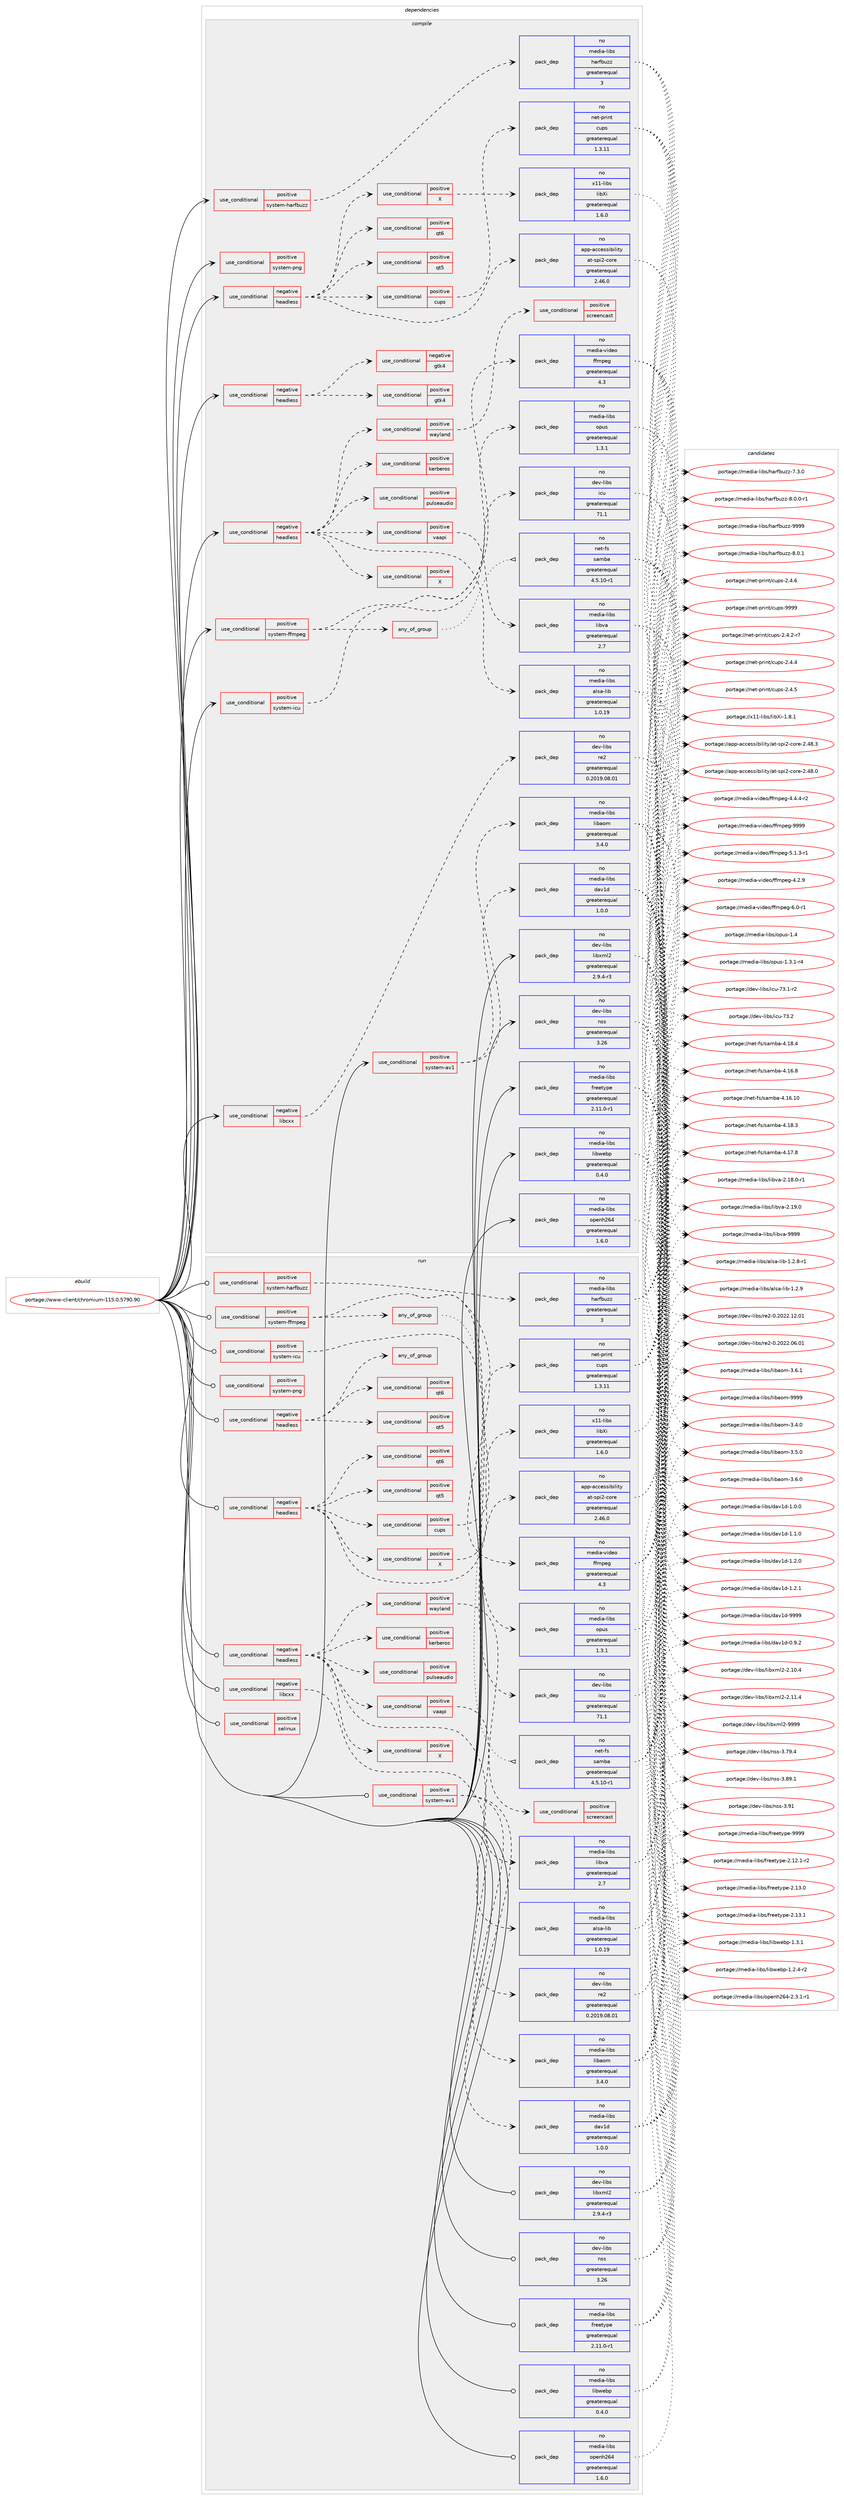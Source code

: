 digraph prolog {

# *************
# Graph options
# *************

newrank=true;
concentrate=true;
compound=true;
graph [rankdir=LR,fontname=Helvetica,fontsize=10,ranksep=1.5];#, ranksep=2.5, nodesep=0.2];
edge  [arrowhead=vee];
node  [fontname=Helvetica,fontsize=10];

# **********
# The ebuild
# **********

subgraph cluster_leftcol {
color=gray;
rank=same;
label=<<i>ebuild</i>>;
id [label="portage://www-client/chromium-115.0.5790.90", color=red, width=4, href="../www-client/chromium-115.0.5790.90.svg"];
}

# ****************
# The dependencies
# ****************

subgraph cluster_midcol {
color=gray;
label=<<i>dependencies</i>>;
subgraph cluster_compile {
fillcolor="#eeeeee";
style=filled;
label=<<i>compile</i>>;
subgraph cond1155 {
dependency2650 [label=<<TABLE BORDER="0" CELLBORDER="1" CELLSPACING="0" CELLPADDING="4"><TR><TD ROWSPAN="3" CELLPADDING="10">use_conditional</TD></TR><TR><TD>negative</TD></TR><TR><TD>headless</TD></TR></TABLE>>, shape=none, color=red];
subgraph cond1156 {
dependency2651 [label=<<TABLE BORDER="0" CELLBORDER="1" CELLSPACING="0" CELLPADDING="4"><TR><TD ROWSPAN="3" CELLPADDING="10">use_conditional</TD></TR><TR><TD>positive</TD></TR><TR><TD>X</TD></TR></TABLE>>, shape=none, color=red];
# *** BEGIN UNKNOWN DEPENDENCY TYPE (TODO) ***
# dependency2651 -> package_dependency(portage://www-client/chromium-115.0.5790.90,install,no,x11-libs,libXcomposite,none,[,,],any_same_slot,[])
# *** END UNKNOWN DEPENDENCY TYPE (TODO) ***

# *** BEGIN UNKNOWN DEPENDENCY TYPE (TODO) ***
# dependency2651 -> package_dependency(portage://www-client/chromium-115.0.5790.90,install,no,x11-libs,libXcursor,none,[,,],any_same_slot,[])
# *** END UNKNOWN DEPENDENCY TYPE (TODO) ***

# *** BEGIN UNKNOWN DEPENDENCY TYPE (TODO) ***
# dependency2651 -> package_dependency(portage://www-client/chromium-115.0.5790.90,install,no,x11-libs,libXdamage,none,[,,],any_same_slot,[])
# *** END UNKNOWN DEPENDENCY TYPE (TODO) ***

# *** BEGIN UNKNOWN DEPENDENCY TYPE (TODO) ***
# dependency2651 -> package_dependency(portage://www-client/chromium-115.0.5790.90,install,no,x11-libs,libXfixes,none,[,,],any_same_slot,[])
# *** END UNKNOWN DEPENDENCY TYPE (TODO) ***

subgraph pack1371 {
dependency2652 [label=<<TABLE BORDER="0" CELLBORDER="1" CELLSPACING="0" CELLPADDING="4" WIDTH="220"><TR><TD ROWSPAN="6" CELLPADDING="30">pack_dep</TD></TR><TR><TD WIDTH="110">no</TD></TR><TR><TD>x11-libs</TD></TR><TR><TD>libXi</TD></TR><TR><TD>greaterequal</TD></TR><TR><TD>1.6.0</TD></TR></TABLE>>, shape=none, color=blue];
}
dependency2651:e -> dependency2652:w [weight=20,style="dashed",arrowhead="vee"];
# *** BEGIN UNKNOWN DEPENDENCY TYPE (TODO) ***
# dependency2651 -> package_dependency(portage://www-client/chromium-115.0.5790.90,install,no,x11-libs,libXrandr,none,[,,],any_same_slot,[])
# *** END UNKNOWN DEPENDENCY TYPE (TODO) ***

# *** BEGIN UNKNOWN DEPENDENCY TYPE (TODO) ***
# dependency2651 -> package_dependency(portage://www-client/chromium-115.0.5790.90,install,no,x11-libs,libXrender,none,[,,],any_same_slot,[])
# *** END UNKNOWN DEPENDENCY TYPE (TODO) ***

# *** BEGIN UNKNOWN DEPENDENCY TYPE (TODO) ***
# dependency2651 -> package_dependency(portage://www-client/chromium-115.0.5790.90,install,no,x11-libs,libXtst,none,[,,],any_same_slot,[])
# *** END UNKNOWN DEPENDENCY TYPE (TODO) ***

# *** BEGIN UNKNOWN DEPENDENCY TYPE (TODO) ***
# dependency2651 -> package_dependency(portage://www-client/chromium-115.0.5790.90,install,no,x11-libs,libxshmfence,none,[,,],any_same_slot,[])
# *** END UNKNOWN DEPENDENCY TYPE (TODO) ***

}
dependency2650:e -> dependency2651:w [weight=20,style="dashed",arrowhead="vee"];
subgraph pack1372 {
dependency2653 [label=<<TABLE BORDER="0" CELLBORDER="1" CELLSPACING="0" CELLPADDING="4" WIDTH="220"><TR><TD ROWSPAN="6" CELLPADDING="30">pack_dep</TD></TR><TR><TD WIDTH="110">no</TD></TR><TR><TD>app-accessibility</TD></TR><TR><TD>at-spi2-core</TD></TR><TR><TD>greaterequal</TD></TR><TR><TD>2.46.0</TD></TR></TABLE>>, shape=none, color=blue];
}
dependency2650:e -> dependency2653:w [weight=20,style="dashed",arrowhead="vee"];
# *** BEGIN UNKNOWN DEPENDENCY TYPE (TODO) ***
# dependency2650 -> package_dependency(portage://www-client/chromium-115.0.5790.90,install,no,media-libs,mesa,none,[,,],any_same_slot,[use(optenable(X),none),use(optenable(wayland),none)])
# *** END UNKNOWN DEPENDENCY TYPE (TODO) ***

subgraph cond1157 {
dependency2654 [label=<<TABLE BORDER="0" CELLBORDER="1" CELLSPACING="0" CELLPADDING="4"><TR><TD ROWSPAN="3" CELLPADDING="10">use_conditional</TD></TR><TR><TD>positive</TD></TR><TR><TD>cups</TD></TR></TABLE>>, shape=none, color=red];
subgraph pack1373 {
dependency2655 [label=<<TABLE BORDER="0" CELLBORDER="1" CELLSPACING="0" CELLPADDING="4" WIDTH="220"><TR><TD ROWSPAN="6" CELLPADDING="30">pack_dep</TD></TR><TR><TD WIDTH="110">no</TD></TR><TR><TD>net-print</TD></TR><TR><TD>cups</TD></TR><TR><TD>greaterequal</TD></TR><TR><TD>1.3.11</TD></TR></TABLE>>, shape=none, color=blue];
}
dependency2654:e -> dependency2655:w [weight=20,style="dashed",arrowhead="vee"];
}
dependency2650:e -> dependency2654:w [weight=20,style="dashed",arrowhead="vee"];
# *** BEGIN UNKNOWN DEPENDENCY TYPE (TODO) ***
# dependency2650 -> package_dependency(portage://www-client/chromium-115.0.5790.90,install,no,virtual,udev,none,[,,],[],[])
# *** END UNKNOWN DEPENDENCY TYPE (TODO) ***

# *** BEGIN UNKNOWN DEPENDENCY TYPE (TODO) ***
# dependency2650 -> package_dependency(portage://www-client/chromium-115.0.5790.90,install,no,x11-libs,cairo,none,[,,],any_same_slot,[])
# *** END UNKNOWN DEPENDENCY TYPE (TODO) ***

# *** BEGIN UNKNOWN DEPENDENCY TYPE (TODO) ***
# dependency2650 -> package_dependency(portage://www-client/chromium-115.0.5790.90,install,no,x11-libs,gdk-pixbuf,none,[,,],[slot(2)],[])
# *** END UNKNOWN DEPENDENCY TYPE (TODO) ***

# *** BEGIN UNKNOWN DEPENDENCY TYPE (TODO) ***
# dependency2650 -> package_dependency(portage://www-client/chromium-115.0.5790.90,install,no,x11-libs,pango,none,[,,],any_same_slot,[])
# *** END UNKNOWN DEPENDENCY TYPE (TODO) ***

subgraph cond1158 {
dependency2656 [label=<<TABLE BORDER="0" CELLBORDER="1" CELLSPACING="0" CELLPADDING="4"><TR><TD ROWSPAN="3" CELLPADDING="10">use_conditional</TD></TR><TR><TD>positive</TD></TR><TR><TD>qt5</TD></TR></TABLE>>, shape=none, color=red];
# *** BEGIN UNKNOWN DEPENDENCY TYPE (TODO) ***
# dependency2656 -> package_dependency(portage://www-client/chromium-115.0.5790.90,install,no,dev-qt,qtcore,none,[,,],[slot(5)],[])
# *** END UNKNOWN DEPENDENCY TYPE (TODO) ***

# *** BEGIN UNKNOWN DEPENDENCY TYPE (TODO) ***
# dependency2656 -> package_dependency(portage://www-client/chromium-115.0.5790.90,install,no,dev-qt,qtwidgets,none,[,,],[slot(5)],[])
# *** END UNKNOWN DEPENDENCY TYPE (TODO) ***

}
dependency2650:e -> dependency2656:w [weight=20,style="dashed",arrowhead="vee"];
subgraph cond1159 {
dependency2657 [label=<<TABLE BORDER="0" CELLBORDER="1" CELLSPACING="0" CELLPADDING="4"><TR><TD ROWSPAN="3" CELLPADDING="10">use_conditional</TD></TR><TR><TD>positive</TD></TR><TR><TD>qt6</TD></TR></TABLE>>, shape=none, color=red];
# *** BEGIN UNKNOWN DEPENDENCY TYPE (TODO) ***
# dependency2657 -> package_dependency(portage://www-client/chromium-115.0.5790.90,install,no,dev-qt,qtbase,none,[,,],[slot(6)],[use(enable(gui),none),use(enable(widgets),none)])
# *** END UNKNOWN DEPENDENCY TYPE (TODO) ***

}
dependency2650:e -> dependency2657:w [weight=20,style="dashed",arrowhead="vee"];
}
id:e -> dependency2650:w [weight=20,style="solid",arrowhead="vee"];
subgraph cond1160 {
dependency2658 [label=<<TABLE BORDER="0" CELLBORDER="1" CELLSPACING="0" CELLPADDING="4"><TR><TD ROWSPAN="3" CELLPADDING="10">use_conditional</TD></TR><TR><TD>negative</TD></TR><TR><TD>headless</TD></TR></TABLE>>, shape=none, color=red];
subgraph cond1161 {
dependency2659 [label=<<TABLE BORDER="0" CELLBORDER="1" CELLSPACING="0" CELLPADDING="4"><TR><TD ROWSPAN="3" CELLPADDING="10">use_conditional</TD></TR><TR><TD>positive</TD></TR><TR><TD>gtk4</TD></TR></TABLE>>, shape=none, color=red];
# *** BEGIN UNKNOWN DEPENDENCY TYPE (TODO) ***
# dependency2659 -> package_dependency(portage://www-client/chromium-115.0.5790.90,install,no,gui-libs,gtk,none,[,,],[slot(4)],[use(optenable(X),none),use(optenable(wayland),none)])
# *** END UNKNOWN DEPENDENCY TYPE (TODO) ***

}
dependency2658:e -> dependency2659:w [weight=20,style="dashed",arrowhead="vee"];
subgraph cond1162 {
dependency2660 [label=<<TABLE BORDER="0" CELLBORDER="1" CELLSPACING="0" CELLPADDING="4"><TR><TD ROWSPAN="3" CELLPADDING="10">use_conditional</TD></TR><TR><TD>negative</TD></TR><TR><TD>gtk4</TD></TR></TABLE>>, shape=none, color=red];
# *** BEGIN UNKNOWN DEPENDENCY TYPE (TODO) ***
# dependency2660 -> package_dependency(portage://www-client/chromium-115.0.5790.90,install,no,x11-libs,gtk+,none,[,,],[slot(3)],[use(optenable(X),none),use(optenable(wayland),none)])
# *** END UNKNOWN DEPENDENCY TYPE (TODO) ***

}
dependency2658:e -> dependency2660:w [weight=20,style="dashed",arrowhead="vee"];
}
id:e -> dependency2658:w [weight=20,style="solid",arrowhead="vee"];
subgraph cond1163 {
dependency2661 [label=<<TABLE BORDER="0" CELLBORDER="1" CELLSPACING="0" CELLPADDING="4"><TR><TD ROWSPAN="3" CELLPADDING="10">use_conditional</TD></TR><TR><TD>negative</TD></TR><TR><TD>headless</TD></TR></TABLE>>, shape=none, color=red];
# *** BEGIN UNKNOWN DEPENDENCY TYPE (TODO) ***
# dependency2661 -> package_dependency(portage://www-client/chromium-115.0.5790.90,install,no,dev-libs,glib,none,[,,],[slot(2)],[])
# *** END UNKNOWN DEPENDENCY TYPE (TODO) ***

subgraph pack1374 {
dependency2662 [label=<<TABLE BORDER="0" CELLBORDER="1" CELLSPACING="0" CELLPADDING="4" WIDTH="220"><TR><TD ROWSPAN="6" CELLPADDING="30">pack_dep</TD></TR><TR><TD WIDTH="110">no</TD></TR><TR><TD>media-libs</TD></TR><TR><TD>alsa-lib</TD></TR><TR><TD>greaterequal</TD></TR><TR><TD>1.0.19</TD></TR></TABLE>>, shape=none, color=blue];
}
dependency2661:e -> dependency2662:w [weight=20,style="dashed",arrowhead="vee"];
subgraph cond1164 {
dependency2663 [label=<<TABLE BORDER="0" CELLBORDER="1" CELLSPACING="0" CELLPADDING="4"><TR><TD ROWSPAN="3" CELLPADDING="10">use_conditional</TD></TR><TR><TD>positive</TD></TR><TR><TD>pulseaudio</TD></TR></TABLE>>, shape=none, color=red];
# *** BEGIN UNKNOWN DEPENDENCY TYPE (TODO) ***
# dependency2663 -> package_dependency(portage://www-client/chromium-115.0.5790.90,install,no,media-libs,libpulse,none,[,,],any_same_slot,[])
# *** END UNKNOWN DEPENDENCY TYPE (TODO) ***

}
dependency2661:e -> dependency2663:w [weight=20,style="dashed",arrowhead="vee"];
# *** BEGIN UNKNOWN DEPENDENCY TYPE (TODO) ***
# dependency2661 -> package_dependency(portage://www-client/chromium-115.0.5790.90,install,no,sys-apps,pciutils,none,[,,],any_same_slot,[])
# *** END UNKNOWN DEPENDENCY TYPE (TODO) ***

subgraph cond1165 {
dependency2664 [label=<<TABLE BORDER="0" CELLBORDER="1" CELLSPACING="0" CELLPADDING="4"><TR><TD ROWSPAN="3" CELLPADDING="10">use_conditional</TD></TR><TR><TD>positive</TD></TR><TR><TD>kerberos</TD></TR></TABLE>>, shape=none, color=red];
# *** BEGIN UNKNOWN DEPENDENCY TYPE (TODO) ***
# dependency2664 -> package_dependency(portage://www-client/chromium-115.0.5790.90,install,no,virtual,krb5,none,[,,],[],[])
# *** END UNKNOWN DEPENDENCY TYPE (TODO) ***

}
dependency2661:e -> dependency2664:w [weight=20,style="dashed",arrowhead="vee"];
subgraph cond1166 {
dependency2665 [label=<<TABLE BORDER="0" CELLBORDER="1" CELLSPACING="0" CELLPADDING="4"><TR><TD ROWSPAN="3" CELLPADDING="10">use_conditional</TD></TR><TR><TD>positive</TD></TR><TR><TD>vaapi</TD></TR></TABLE>>, shape=none, color=red];
subgraph pack1375 {
dependency2666 [label=<<TABLE BORDER="0" CELLBORDER="1" CELLSPACING="0" CELLPADDING="4" WIDTH="220"><TR><TD ROWSPAN="6" CELLPADDING="30">pack_dep</TD></TR><TR><TD WIDTH="110">no</TD></TR><TR><TD>media-libs</TD></TR><TR><TD>libva</TD></TR><TR><TD>greaterequal</TD></TR><TR><TD>2.7</TD></TR></TABLE>>, shape=none, color=blue];
}
dependency2665:e -> dependency2666:w [weight=20,style="dashed",arrowhead="vee"];
}
dependency2661:e -> dependency2665:w [weight=20,style="dashed",arrowhead="vee"];
subgraph cond1167 {
dependency2667 [label=<<TABLE BORDER="0" CELLBORDER="1" CELLSPACING="0" CELLPADDING="4"><TR><TD ROWSPAN="3" CELLPADDING="10">use_conditional</TD></TR><TR><TD>positive</TD></TR><TR><TD>X</TD></TR></TABLE>>, shape=none, color=red];
# *** BEGIN UNKNOWN DEPENDENCY TYPE (TODO) ***
# dependency2667 -> package_dependency(portage://www-client/chromium-115.0.5790.90,install,no,x11-libs,libX11,none,[,,],any_same_slot,[])
# *** END UNKNOWN DEPENDENCY TYPE (TODO) ***

# *** BEGIN UNKNOWN DEPENDENCY TYPE (TODO) ***
# dependency2667 -> package_dependency(portage://www-client/chromium-115.0.5790.90,install,no,x11-libs,libXext,none,[,,],any_same_slot,[])
# *** END UNKNOWN DEPENDENCY TYPE (TODO) ***

# *** BEGIN UNKNOWN DEPENDENCY TYPE (TODO) ***
# dependency2667 -> package_dependency(portage://www-client/chromium-115.0.5790.90,install,no,x11-libs,libxcb,none,[,,],any_same_slot,[])
# *** END UNKNOWN DEPENDENCY TYPE (TODO) ***

}
dependency2661:e -> dependency2667:w [weight=20,style="dashed",arrowhead="vee"];
# *** BEGIN UNKNOWN DEPENDENCY TYPE (TODO) ***
# dependency2661 -> package_dependency(portage://www-client/chromium-115.0.5790.90,install,no,x11-libs,libxkbcommon,none,[,,],any_same_slot,[])
# *** END UNKNOWN DEPENDENCY TYPE (TODO) ***

subgraph cond1168 {
dependency2668 [label=<<TABLE BORDER="0" CELLBORDER="1" CELLSPACING="0" CELLPADDING="4"><TR><TD ROWSPAN="3" CELLPADDING="10">use_conditional</TD></TR><TR><TD>positive</TD></TR><TR><TD>wayland</TD></TR></TABLE>>, shape=none, color=red];
# *** BEGIN UNKNOWN DEPENDENCY TYPE (TODO) ***
# dependency2668 -> package_dependency(portage://www-client/chromium-115.0.5790.90,install,no,dev-libs,libffi,none,[,,],any_same_slot,[])
# *** END UNKNOWN DEPENDENCY TYPE (TODO) ***

subgraph cond1169 {
dependency2669 [label=<<TABLE BORDER="0" CELLBORDER="1" CELLSPACING="0" CELLPADDING="4"><TR><TD ROWSPAN="3" CELLPADDING="10">use_conditional</TD></TR><TR><TD>positive</TD></TR><TR><TD>screencast</TD></TR></TABLE>>, shape=none, color=red];
# *** BEGIN UNKNOWN DEPENDENCY TYPE (TODO) ***
# dependency2669 -> package_dependency(portage://www-client/chromium-115.0.5790.90,install,no,media-video,pipewire,none,[,,],any_same_slot,[])
# *** END UNKNOWN DEPENDENCY TYPE (TODO) ***

}
dependency2668:e -> dependency2669:w [weight=20,style="dashed",arrowhead="vee"];
}
dependency2661:e -> dependency2668:w [weight=20,style="dashed",arrowhead="vee"];
}
id:e -> dependency2661:w [weight=20,style="solid",arrowhead="vee"];
subgraph cond1170 {
dependency2670 [label=<<TABLE BORDER="0" CELLBORDER="1" CELLSPACING="0" CELLPADDING="4"><TR><TD ROWSPAN="3" CELLPADDING="10">use_conditional</TD></TR><TR><TD>negative</TD></TR><TR><TD>libcxx</TD></TR></TABLE>>, shape=none, color=red];
subgraph pack1376 {
dependency2671 [label=<<TABLE BORDER="0" CELLBORDER="1" CELLSPACING="0" CELLPADDING="4" WIDTH="220"><TR><TD ROWSPAN="6" CELLPADDING="30">pack_dep</TD></TR><TR><TD WIDTH="110">no</TD></TR><TR><TD>dev-libs</TD></TR><TR><TD>re2</TD></TR><TR><TD>greaterequal</TD></TR><TR><TD>0.2019.08.01</TD></TR></TABLE>>, shape=none, color=blue];
}
dependency2670:e -> dependency2671:w [weight=20,style="dashed",arrowhead="vee"];
}
id:e -> dependency2670:w [weight=20,style="solid",arrowhead="vee"];
subgraph cond1171 {
dependency2672 [label=<<TABLE BORDER="0" CELLBORDER="1" CELLSPACING="0" CELLPADDING="4"><TR><TD ROWSPAN="3" CELLPADDING="10">use_conditional</TD></TR><TR><TD>positive</TD></TR><TR><TD>system-av1</TD></TR></TABLE>>, shape=none, color=red];
subgraph pack1377 {
dependency2673 [label=<<TABLE BORDER="0" CELLBORDER="1" CELLSPACING="0" CELLPADDING="4" WIDTH="220"><TR><TD ROWSPAN="6" CELLPADDING="30">pack_dep</TD></TR><TR><TD WIDTH="110">no</TD></TR><TR><TD>media-libs</TD></TR><TR><TD>dav1d</TD></TR><TR><TD>greaterequal</TD></TR><TR><TD>1.0.0</TD></TR></TABLE>>, shape=none, color=blue];
}
dependency2672:e -> dependency2673:w [weight=20,style="dashed",arrowhead="vee"];
subgraph pack1378 {
dependency2674 [label=<<TABLE BORDER="0" CELLBORDER="1" CELLSPACING="0" CELLPADDING="4" WIDTH="220"><TR><TD ROWSPAN="6" CELLPADDING="30">pack_dep</TD></TR><TR><TD WIDTH="110">no</TD></TR><TR><TD>media-libs</TD></TR><TR><TD>libaom</TD></TR><TR><TD>greaterequal</TD></TR><TR><TD>3.4.0</TD></TR></TABLE>>, shape=none, color=blue];
}
dependency2672:e -> dependency2674:w [weight=20,style="dashed",arrowhead="vee"];
}
id:e -> dependency2672:w [weight=20,style="solid",arrowhead="vee"];
subgraph cond1172 {
dependency2675 [label=<<TABLE BORDER="0" CELLBORDER="1" CELLSPACING="0" CELLPADDING="4"><TR><TD ROWSPAN="3" CELLPADDING="10">use_conditional</TD></TR><TR><TD>positive</TD></TR><TR><TD>system-ffmpeg</TD></TR></TABLE>>, shape=none, color=red];
subgraph pack1379 {
dependency2676 [label=<<TABLE BORDER="0" CELLBORDER="1" CELLSPACING="0" CELLPADDING="4" WIDTH="220"><TR><TD ROWSPAN="6" CELLPADDING="30">pack_dep</TD></TR><TR><TD WIDTH="110">no</TD></TR><TR><TD>media-video</TD></TR><TR><TD>ffmpeg</TD></TR><TR><TD>greaterequal</TD></TR><TR><TD>4.3</TD></TR></TABLE>>, shape=none, color=blue];
}
dependency2675:e -> dependency2676:w [weight=20,style="dashed",arrowhead="vee"];
subgraph any126 {
dependency2677 [label=<<TABLE BORDER="0" CELLBORDER="1" CELLSPACING="0" CELLPADDING="4"><TR><TD CELLPADDING="10">any_of_group</TD></TR></TABLE>>, shape=none, color=red];# *** BEGIN UNKNOWN DEPENDENCY TYPE (TODO) ***
# dependency2677 -> package_dependency(portage://www-client/chromium-115.0.5790.90,install,no,media-video,ffmpeg,none,[,,],[],[use(disable(samba),none)])
# *** END UNKNOWN DEPENDENCY TYPE (TODO) ***

subgraph pack1380 {
dependency2678 [label=<<TABLE BORDER="0" CELLBORDER="1" CELLSPACING="0" CELLPADDING="4" WIDTH="220"><TR><TD ROWSPAN="6" CELLPADDING="30">pack_dep</TD></TR><TR><TD WIDTH="110">no</TD></TR><TR><TD>net-fs</TD></TR><TR><TD>samba</TD></TR><TR><TD>greaterequal</TD></TR><TR><TD>4.5.10-r1</TD></TR></TABLE>>, shape=none, color=blue];
}
dependency2677:e -> dependency2678:w [weight=20,style="dotted",arrowhead="oinv"];
}
dependency2675:e -> dependency2677:w [weight=20,style="dashed",arrowhead="vee"];
subgraph pack1381 {
dependency2679 [label=<<TABLE BORDER="0" CELLBORDER="1" CELLSPACING="0" CELLPADDING="4" WIDTH="220"><TR><TD ROWSPAN="6" CELLPADDING="30">pack_dep</TD></TR><TR><TD WIDTH="110">no</TD></TR><TR><TD>media-libs</TD></TR><TR><TD>opus</TD></TR><TR><TD>greaterequal</TD></TR><TR><TD>1.3.1</TD></TR></TABLE>>, shape=none, color=blue];
}
dependency2675:e -> dependency2679:w [weight=20,style="dashed",arrowhead="vee"];
}
id:e -> dependency2675:w [weight=20,style="solid",arrowhead="vee"];
subgraph cond1173 {
dependency2680 [label=<<TABLE BORDER="0" CELLBORDER="1" CELLSPACING="0" CELLPADDING="4"><TR><TD ROWSPAN="3" CELLPADDING="10">use_conditional</TD></TR><TR><TD>positive</TD></TR><TR><TD>system-harfbuzz</TD></TR></TABLE>>, shape=none, color=red];
subgraph pack1382 {
dependency2681 [label=<<TABLE BORDER="0" CELLBORDER="1" CELLSPACING="0" CELLPADDING="4" WIDTH="220"><TR><TD ROWSPAN="6" CELLPADDING="30">pack_dep</TD></TR><TR><TD WIDTH="110">no</TD></TR><TR><TD>media-libs</TD></TR><TR><TD>harfbuzz</TD></TR><TR><TD>greaterequal</TD></TR><TR><TD>3</TD></TR></TABLE>>, shape=none, color=blue];
}
dependency2680:e -> dependency2681:w [weight=20,style="dashed",arrowhead="vee"];
}
id:e -> dependency2680:w [weight=20,style="solid",arrowhead="vee"];
subgraph cond1174 {
dependency2682 [label=<<TABLE BORDER="0" CELLBORDER="1" CELLSPACING="0" CELLPADDING="4"><TR><TD ROWSPAN="3" CELLPADDING="10">use_conditional</TD></TR><TR><TD>positive</TD></TR><TR><TD>system-icu</TD></TR></TABLE>>, shape=none, color=red];
subgraph pack1383 {
dependency2683 [label=<<TABLE BORDER="0" CELLBORDER="1" CELLSPACING="0" CELLPADDING="4" WIDTH="220"><TR><TD ROWSPAN="6" CELLPADDING="30">pack_dep</TD></TR><TR><TD WIDTH="110">no</TD></TR><TR><TD>dev-libs</TD></TR><TR><TD>icu</TD></TR><TR><TD>greaterequal</TD></TR><TR><TD>71.1</TD></TR></TABLE>>, shape=none, color=blue];
}
dependency2682:e -> dependency2683:w [weight=20,style="dashed",arrowhead="vee"];
}
id:e -> dependency2682:w [weight=20,style="solid",arrowhead="vee"];
subgraph cond1175 {
dependency2684 [label=<<TABLE BORDER="0" CELLBORDER="1" CELLSPACING="0" CELLPADDING="4"><TR><TD ROWSPAN="3" CELLPADDING="10">use_conditional</TD></TR><TR><TD>positive</TD></TR><TR><TD>system-png</TD></TR></TABLE>>, shape=none, color=red];
# *** BEGIN UNKNOWN DEPENDENCY TYPE (TODO) ***
# dependency2684 -> package_dependency(portage://www-client/chromium-115.0.5790.90,install,no,media-libs,libpng,none,[,,],any_same_slot,[use(disable(apng),negative)])
# *** END UNKNOWN DEPENDENCY TYPE (TODO) ***

}
id:e -> dependency2684:w [weight=20,style="solid",arrowhead="vee"];
# *** BEGIN UNKNOWN DEPENDENCY TYPE (TODO) ***
# id -> package_dependency(portage://www-client/chromium-115.0.5790.90,install,no,app-arch,bzip2,none,[,,],any_same_slot,[])
# *** END UNKNOWN DEPENDENCY TYPE (TODO) ***

# *** BEGIN UNKNOWN DEPENDENCY TYPE (TODO) ***
# id -> package_dependency(portage://www-client/chromium-115.0.5790.90,install,no,dev-libs,expat,none,[,,],any_same_slot,[])
# *** END UNKNOWN DEPENDENCY TYPE (TODO) ***

subgraph pack1384 {
dependency2685 [label=<<TABLE BORDER="0" CELLBORDER="1" CELLSPACING="0" CELLPADDING="4" WIDTH="220"><TR><TD ROWSPAN="6" CELLPADDING="30">pack_dep</TD></TR><TR><TD WIDTH="110">no</TD></TR><TR><TD>dev-libs</TD></TR><TR><TD>libxml2</TD></TR><TR><TD>greaterequal</TD></TR><TR><TD>2.9.4-r3</TD></TR></TABLE>>, shape=none, color=blue];
}
id:e -> dependency2685:w [weight=20,style="solid",arrowhead="vee"];
# *** BEGIN UNKNOWN DEPENDENCY TYPE (TODO) ***
# id -> package_dependency(portage://www-client/chromium-115.0.5790.90,install,no,dev-libs,libxslt,none,[,,],any_same_slot,[])
# *** END UNKNOWN DEPENDENCY TYPE (TODO) ***

# *** BEGIN UNKNOWN DEPENDENCY TYPE (TODO) ***
# id -> package_dependency(portage://www-client/chromium-115.0.5790.90,install,no,dev-libs,nspr,none,[,,],any_same_slot,[])
# *** END UNKNOWN DEPENDENCY TYPE (TODO) ***

subgraph pack1385 {
dependency2686 [label=<<TABLE BORDER="0" CELLBORDER="1" CELLSPACING="0" CELLPADDING="4" WIDTH="220"><TR><TD ROWSPAN="6" CELLPADDING="30">pack_dep</TD></TR><TR><TD WIDTH="110">no</TD></TR><TR><TD>dev-libs</TD></TR><TR><TD>nss</TD></TR><TR><TD>greaterequal</TD></TR><TR><TD>3.26</TD></TR></TABLE>>, shape=none, color=blue];
}
id:e -> dependency2686:w [weight=20,style="solid",arrowhead="vee"];
# *** BEGIN UNKNOWN DEPENDENCY TYPE (TODO) ***
# id -> package_dependency(portage://www-client/chromium-115.0.5790.90,install,no,media-libs,flac,none,[,,],any_same_slot,[])
# *** END UNKNOWN DEPENDENCY TYPE (TODO) ***

# *** BEGIN UNKNOWN DEPENDENCY TYPE (TODO) ***
# id -> package_dependency(portage://www-client/chromium-115.0.5790.90,install,no,media-libs,fontconfig,none,[,,],any_same_slot,[])
# *** END UNKNOWN DEPENDENCY TYPE (TODO) ***

subgraph pack1386 {
dependency2687 [label=<<TABLE BORDER="0" CELLBORDER="1" CELLSPACING="0" CELLPADDING="4" WIDTH="220"><TR><TD ROWSPAN="6" CELLPADDING="30">pack_dep</TD></TR><TR><TD WIDTH="110">no</TD></TR><TR><TD>media-libs</TD></TR><TR><TD>freetype</TD></TR><TR><TD>greaterequal</TD></TR><TR><TD>2.11.0-r1</TD></TR></TABLE>>, shape=none, color=blue];
}
id:e -> dependency2687:w [weight=20,style="solid",arrowhead="vee"];
# *** BEGIN UNKNOWN DEPENDENCY TYPE (TODO) ***
# id -> package_dependency(portage://www-client/chromium-115.0.5790.90,install,no,media-libs,libjpeg-turbo,none,[,,],any_same_slot,[])
# *** END UNKNOWN DEPENDENCY TYPE (TODO) ***

subgraph pack1387 {
dependency2688 [label=<<TABLE BORDER="0" CELLBORDER="1" CELLSPACING="0" CELLPADDING="4" WIDTH="220"><TR><TD ROWSPAN="6" CELLPADDING="30">pack_dep</TD></TR><TR><TD WIDTH="110">no</TD></TR><TR><TD>media-libs</TD></TR><TR><TD>libwebp</TD></TR><TR><TD>greaterequal</TD></TR><TR><TD>0.4.0</TD></TR></TABLE>>, shape=none, color=blue];
}
id:e -> dependency2688:w [weight=20,style="solid",arrowhead="vee"];
# *** BEGIN UNKNOWN DEPENDENCY TYPE (TODO) ***
# id -> package_dependency(portage://www-client/chromium-115.0.5790.90,install,no,media-libs,mesa,none,[,,],any_same_slot,[use(enable(gbm),positive)])
# *** END UNKNOWN DEPENDENCY TYPE (TODO) ***

subgraph pack1388 {
dependency2689 [label=<<TABLE BORDER="0" CELLBORDER="1" CELLSPACING="0" CELLPADDING="4" WIDTH="220"><TR><TD ROWSPAN="6" CELLPADDING="30">pack_dep</TD></TR><TR><TD WIDTH="110">no</TD></TR><TR><TD>media-libs</TD></TR><TR><TD>openh264</TD></TR><TR><TD>greaterequal</TD></TR><TR><TD>1.6.0</TD></TR></TABLE>>, shape=none, color=blue];
}
id:e -> dependency2689:w [weight=20,style="solid",arrowhead="vee"];
# *** BEGIN UNKNOWN DEPENDENCY TYPE (TODO) ***
# id -> package_dependency(portage://www-client/chromium-115.0.5790.90,install,no,net-misc,curl,none,[,,],[],[use(enable(ssl),none)])
# *** END UNKNOWN DEPENDENCY TYPE (TODO) ***

# *** BEGIN UNKNOWN DEPENDENCY TYPE (TODO) ***
# id -> package_dependency(portage://www-client/chromium-115.0.5790.90,install,no,sys-apps,dbus,none,[,,],any_same_slot,[])
# *** END UNKNOWN DEPENDENCY TYPE (TODO) ***

# *** BEGIN UNKNOWN DEPENDENCY TYPE (TODO) ***
# id -> package_dependency(portage://www-client/chromium-115.0.5790.90,install,no,sys-libs,zlib,none,[,,],any_same_slot,[])
# *** END UNKNOWN DEPENDENCY TYPE (TODO) ***

# *** BEGIN UNKNOWN DEPENDENCY TYPE (TODO) ***
# id -> package_dependency(portage://www-client/chromium-115.0.5790.90,install,no,sys-libs,zlib,none,[,,],any_same_slot,[use(enable(minizip),none)])
# *** END UNKNOWN DEPENDENCY TYPE (TODO) ***

# *** BEGIN UNKNOWN DEPENDENCY TYPE (TODO) ***
# id -> package_dependency(portage://www-client/chromium-115.0.5790.90,install,no,x11-libs,libdrm,none,[,,],any_same_slot,[])
# *** END UNKNOWN DEPENDENCY TYPE (TODO) ***

# *** BEGIN UNKNOWN DEPENDENCY TYPE (TODO) ***
# id -> package_dependency(portage://www-client/chromium-115.0.5790.90,install,strong,sys-devel,llvm,none,[,,],[slot(0)],[])
# *** END UNKNOWN DEPENDENCY TYPE (TODO) ***

}
subgraph cluster_compileandrun {
fillcolor="#eeeeee";
style=filled;
label=<<i>compile and run</i>>;
}
subgraph cluster_run {
fillcolor="#eeeeee";
style=filled;
label=<<i>run</i>>;
subgraph cond1176 {
dependency2690 [label=<<TABLE BORDER="0" CELLBORDER="1" CELLSPACING="0" CELLPADDING="4"><TR><TD ROWSPAN="3" CELLPADDING="10">use_conditional</TD></TR><TR><TD>negative</TD></TR><TR><TD>headless</TD></TR></TABLE>>, shape=none, color=red];
subgraph any127 {
dependency2691 [label=<<TABLE BORDER="0" CELLBORDER="1" CELLSPACING="0" CELLPADDING="4"><TR><TD CELLPADDING="10">any_of_group</TD></TR></TABLE>>, shape=none, color=red];# *** BEGIN UNKNOWN DEPENDENCY TYPE (TODO) ***
# dependency2691 -> package_dependency(portage://www-client/chromium-115.0.5790.90,run,no,x11-libs,gtk+,none,[,,],[slot(3)],[use(optenable(X),none),use(optenable(wayland),none)])
# *** END UNKNOWN DEPENDENCY TYPE (TODO) ***

# *** BEGIN UNKNOWN DEPENDENCY TYPE (TODO) ***
# dependency2691 -> package_dependency(portage://www-client/chromium-115.0.5790.90,run,no,gui-libs,gtk,none,[,,],[slot(4)],[use(optenable(X),none),use(optenable(wayland),none)])
# *** END UNKNOWN DEPENDENCY TYPE (TODO) ***

}
dependency2690:e -> dependency2691:w [weight=20,style="dashed",arrowhead="vee"];
subgraph cond1177 {
dependency2692 [label=<<TABLE BORDER="0" CELLBORDER="1" CELLSPACING="0" CELLPADDING="4"><TR><TD ROWSPAN="3" CELLPADDING="10">use_conditional</TD></TR><TR><TD>positive</TD></TR><TR><TD>qt5</TD></TR></TABLE>>, shape=none, color=red];
# *** BEGIN UNKNOWN DEPENDENCY TYPE (TODO) ***
# dependency2692 -> package_dependency(portage://www-client/chromium-115.0.5790.90,run,no,dev-qt,qtgui,none,[,,],[slot(5)],[use(optenable(X),none),use(optenable(wayland),none)])
# *** END UNKNOWN DEPENDENCY TYPE (TODO) ***

}
dependency2690:e -> dependency2692:w [weight=20,style="dashed",arrowhead="vee"];
subgraph cond1178 {
dependency2693 [label=<<TABLE BORDER="0" CELLBORDER="1" CELLSPACING="0" CELLPADDING="4"><TR><TD ROWSPAN="3" CELLPADDING="10">use_conditional</TD></TR><TR><TD>positive</TD></TR><TR><TD>qt6</TD></TR></TABLE>>, shape=none, color=red];
# *** BEGIN UNKNOWN DEPENDENCY TYPE (TODO) ***
# dependency2693 -> package_dependency(portage://www-client/chromium-115.0.5790.90,run,no,dev-qt,qtbase,none,[,,],[slot(6)],[use(optenable(X),none),use(optenable(wayland),none)])
# *** END UNKNOWN DEPENDENCY TYPE (TODO) ***

}
dependency2690:e -> dependency2693:w [weight=20,style="dashed",arrowhead="vee"];
}
id:e -> dependency2690:w [weight=20,style="solid",arrowhead="odot"];
subgraph cond1179 {
dependency2694 [label=<<TABLE BORDER="0" CELLBORDER="1" CELLSPACING="0" CELLPADDING="4"><TR><TD ROWSPAN="3" CELLPADDING="10">use_conditional</TD></TR><TR><TD>negative</TD></TR><TR><TD>headless</TD></TR></TABLE>>, shape=none, color=red];
subgraph cond1180 {
dependency2695 [label=<<TABLE BORDER="0" CELLBORDER="1" CELLSPACING="0" CELLPADDING="4"><TR><TD ROWSPAN="3" CELLPADDING="10">use_conditional</TD></TR><TR><TD>positive</TD></TR><TR><TD>X</TD></TR></TABLE>>, shape=none, color=red];
# *** BEGIN UNKNOWN DEPENDENCY TYPE (TODO) ***
# dependency2695 -> package_dependency(portage://www-client/chromium-115.0.5790.90,run,no,x11-libs,libXcomposite,none,[,,],any_same_slot,[])
# *** END UNKNOWN DEPENDENCY TYPE (TODO) ***

# *** BEGIN UNKNOWN DEPENDENCY TYPE (TODO) ***
# dependency2695 -> package_dependency(portage://www-client/chromium-115.0.5790.90,run,no,x11-libs,libXcursor,none,[,,],any_same_slot,[])
# *** END UNKNOWN DEPENDENCY TYPE (TODO) ***

# *** BEGIN UNKNOWN DEPENDENCY TYPE (TODO) ***
# dependency2695 -> package_dependency(portage://www-client/chromium-115.0.5790.90,run,no,x11-libs,libXdamage,none,[,,],any_same_slot,[])
# *** END UNKNOWN DEPENDENCY TYPE (TODO) ***

# *** BEGIN UNKNOWN DEPENDENCY TYPE (TODO) ***
# dependency2695 -> package_dependency(portage://www-client/chromium-115.0.5790.90,run,no,x11-libs,libXfixes,none,[,,],any_same_slot,[])
# *** END UNKNOWN DEPENDENCY TYPE (TODO) ***

subgraph pack1389 {
dependency2696 [label=<<TABLE BORDER="0" CELLBORDER="1" CELLSPACING="0" CELLPADDING="4" WIDTH="220"><TR><TD ROWSPAN="6" CELLPADDING="30">pack_dep</TD></TR><TR><TD WIDTH="110">no</TD></TR><TR><TD>x11-libs</TD></TR><TR><TD>libXi</TD></TR><TR><TD>greaterequal</TD></TR><TR><TD>1.6.0</TD></TR></TABLE>>, shape=none, color=blue];
}
dependency2695:e -> dependency2696:w [weight=20,style="dashed",arrowhead="vee"];
# *** BEGIN UNKNOWN DEPENDENCY TYPE (TODO) ***
# dependency2695 -> package_dependency(portage://www-client/chromium-115.0.5790.90,run,no,x11-libs,libXrandr,none,[,,],any_same_slot,[])
# *** END UNKNOWN DEPENDENCY TYPE (TODO) ***

# *** BEGIN UNKNOWN DEPENDENCY TYPE (TODO) ***
# dependency2695 -> package_dependency(portage://www-client/chromium-115.0.5790.90,run,no,x11-libs,libXrender,none,[,,],any_same_slot,[])
# *** END UNKNOWN DEPENDENCY TYPE (TODO) ***

# *** BEGIN UNKNOWN DEPENDENCY TYPE (TODO) ***
# dependency2695 -> package_dependency(portage://www-client/chromium-115.0.5790.90,run,no,x11-libs,libXtst,none,[,,],any_same_slot,[])
# *** END UNKNOWN DEPENDENCY TYPE (TODO) ***

# *** BEGIN UNKNOWN DEPENDENCY TYPE (TODO) ***
# dependency2695 -> package_dependency(portage://www-client/chromium-115.0.5790.90,run,no,x11-libs,libxshmfence,none,[,,],any_same_slot,[])
# *** END UNKNOWN DEPENDENCY TYPE (TODO) ***

}
dependency2694:e -> dependency2695:w [weight=20,style="dashed",arrowhead="vee"];
subgraph pack1390 {
dependency2697 [label=<<TABLE BORDER="0" CELLBORDER="1" CELLSPACING="0" CELLPADDING="4" WIDTH="220"><TR><TD ROWSPAN="6" CELLPADDING="30">pack_dep</TD></TR><TR><TD WIDTH="110">no</TD></TR><TR><TD>app-accessibility</TD></TR><TR><TD>at-spi2-core</TD></TR><TR><TD>greaterequal</TD></TR><TR><TD>2.46.0</TD></TR></TABLE>>, shape=none, color=blue];
}
dependency2694:e -> dependency2697:w [weight=20,style="dashed",arrowhead="vee"];
# *** BEGIN UNKNOWN DEPENDENCY TYPE (TODO) ***
# dependency2694 -> package_dependency(portage://www-client/chromium-115.0.5790.90,run,no,media-libs,mesa,none,[,,],any_same_slot,[use(optenable(X),none),use(optenable(wayland),none)])
# *** END UNKNOWN DEPENDENCY TYPE (TODO) ***

subgraph cond1181 {
dependency2698 [label=<<TABLE BORDER="0" CELLBORDER="1" CELLSPACING="0" CELLPADDING="4"><TR><TD ROWSPAN="3" CELLPADDING="10">use_conditional</TD></TR><TR><TD>positive</TD></TR><TR><TD>cups</TD></TR></TABLE>>, shape=none, color=red];
subgraph pack1391 {
dependency2699 [label=<<TABLE BORDER="0" CELLBORDER="1" CELLSPACING="0" CELLPADDING="4" WIDTH="220"><TR><TD ROWSPAN="6" CELLPADDING="30">pack_dep</TD></TR><TR><TD WIDTH="110">no</TD></TR><TR><TD>net-print</TD></TR><TR><TD>cups</TD></TR><TR><TD>greaterequal</TD></TR><TR><TD>1.3.11</TD></TR></TABLE>>, shape=none, color=blue];
}
dependency2698:e -> dependency2699:w [weight=20,style="dashed",arrowhead="vee"];
}
dependency2694:e -> dependency2698:w [weight=20,style="dashed",arrowhead="vee"];
# *** BEGIN UNKNOWN DEPENDENCY TYPE (TODO) ***
# dependency2694 -> package_dependency(portage://www-client/chromium-115.0.5790.90,run,no,virtual,udev,none,[,,],[],[])
# *** END UNKNOWN DEPENDENCY TYPE (TODO) ***

# *** BEGIN UNKNOWN DEPENDENCY TYPE (TODO) ***
# dependency2694 -> package_dependency(portage://www-client/chromium-115.0.5790.90,run,no,x11-libs,cairo,none,[,,],any_same_slot,[])
# *** END UNKNOWN DEPENDENCY TYPE (TODO) ***

# *** BEGIN UNKNOWN DEPENDENCY TYPE (TODO) ***
# dependency2694 -> package_dependency(portage://www-client/chromium-115.0.5790.90,run,no,x11-libs,gdk-pixbuf,none,[,,],[slot(2)],[])
# *** END UNKNOWN DEPENDENCY TYPE (TODO) ***

# *** BEGIN UNKNOWN DEPENDENCY TYPE (TODO) ***
# dependency2694 -> package_dependency(portage://www-client/chromium-115.0.5790.90,run,no,x11-libs,pango,none,[,,],any_same_slot,[])
# *** END UNKNOWN DEPENDENCY TYPE (TODO) ***

subgraph cond1182 {
dependency2700 [label=<<TABLE BORDER="0" CELLBORDER="1" CELLSPACING="0" CELLPADDING="4"><TR><TD ROWSPAN="3" CELLPADDING="10">use_conditional</TD></TR><TR><TD>positive</TD></TR><TR><TD>qt5</TD></TR></TABLE>>, shape=none, color=red];
# *** BEGIN UNKNOWN DEPENDENCY TYPE (TODO) ***
# dependency2700 -> package_dependency(portage://www-client/chromium-115.0.5790.90,run,no,dev-qt,qtcore,none,[,,],[slot(5)],[])
# *** END UNKNOWN DEPENDENCY TYPE (TODO) ***

# *** BEGIN UNKNOWN DEPENDENCY TYPE (TODO) ***
# dependency2700 -> package_dependency(portage://www-client/chromium-115.0.5790.90,run,no,dev-qt,qtwidgets,none,[,,],[slot(5)],[])
# *** END UNKNOWN DEPENDENCY TYPE (TODO) ***

}
dependency2694:e -> dependency2700:w [weight=20,style="dashed",arrowhead="vee"];
subgraph cond1183 {
dependency2701 [label=<<TABLE BORDER="0" CELLBORDER="1" CELLSPACING="0" CELLPADDING="4"><TR><TD ROWSPAN="3" CELLPADDING="10">use_conditional</TD></TR><TR><TD>positive</TD></TR><TR><TD>qt6</TD></TR></TABLE>>, shape=none, color=red];
# *** BEGIN UNKNOWN DEPENDENCY TYPE (TODO) ***
# dependency2701 -> package_dependency(portage://www-client/chromium-115.0.5790.90,run,no,dev-qt,qtbase,none,[,,],[slot(6)],[use(enable(gui),none),use(enable(widgets),none)])
# *** END UNKNOWN DEPENDENCY TYPE (TODO) ***

}
dependency2694:e -> dependency2701:w [weight=20,style="dashed",arrowhead="vee"];
}
id:e -> dependency2694:w [weight=20,style="solid",arrowhead="odot"];
subgraph cond1184 {
dependency2702 [label=<<TABLE BORDER="0" CELLBORDER="1" CELLSPACING="0" CELLPADDING="4"><TR><TD ROWSPAN="3" CELLPADDING="10">use_conditional</TD></TR><TR><TD>negative</TD></TR><TR><TD>headless</TD></TR></TABLE>>, shape=none, color=red];
# *** BEGIN UNKNOWN DEPENDENCY TYPE (TODO) ***
# dependency2702 -> package_dependency(portage://www-client/chromium-115.0.5790.90,run,no,dev-libs,glib,none,[,,],[slot(2)],[])
# *** END UNKNOWN DEPENDENCY TYPE (TODO) ***

subgraph pack1392 {
dependency2703 [label=<<TABLE BORDER="0" CELLBORDER="1" CELLSPACING="0" CELLPADDING="4" WIDTH="220"><TR><TD ROWSPAN="6" CELLPADDING="30">pack_dep</TD></TR><TR><TD WIDTH="110">no</TD></TR><TR><TD>media-libs</TD></TR><TR><TD>alsa-lib</TD></TR><TR><TD>greaterequal</TD></TR><TR><TD>1.0.19</TD></TR></TABLE>>, shape=none, color=blue];
}
dependency2702:e -> dependency2703:w [weight=20,style="dashed",arrowhead="vee"];
subgraph cond1185 {
dependency2704 [label=<<TABLE BORDER="0" CELLBORDER="1" CELLSPACING="0" CELLPADDING="4"><TR><TD ROWSPAN="3" CELLPADDING="10">use_conditional</TD></TR><TR><TD>positive</TD></TR><TR><TD>pulseaudio</TD></TR></TABLE>>, shape=none, color=red];
# *** BEGIN UNKNOWN DEPENDENCY TYPE (TODO) ***
# dependency2704 -> package_dependency(portage://www-client/chromium-115.0.5790.90,run,no,media-libs,libpulse,none,[,,],any_same_slot,[])
# *** END UNKNOWN DEPENDENCY TYPE (TODO) ***

}
dependency2702:e -> dependency2704:w [weight=20,style="dashed",arrowhead="vee"];
# *** BEGIN UNKNOWN DEPENDENCY TYPE (TODO) ***
# dependency2702 -> package_dependency(portage://www-client/chromium-115.0.5790.90,run,no,sys-apps,pciutils,none,[,,],any_same_slot,[])
# *** END UNKNOWN DEPENDENCY TYPE (TODO) ***

subgraph cond1186 {
dependency2705 [label=<<TABLE BORDER="0" CELLBORDER="1" CELLSPACING="0" CELLPADDING="4"><TR><TD ROWSPAN="3" CELLPADDING="10">use_conditional</TD></TR><TR><TD>positive</TD></TR><TR><TD>kerberos</TD></TR></TABLE>>, shape=none, color=red];
# *** BEGIN UNKNOWN DEPENDENCY TYPE (TODO) ***
# dependency2705 -> package_dependency(portage://www-client/chromium-115.0.5790.90,run,no,virtual,krb5,none,[,,],[],[])
# *** END UNKNOWN DEPENDENCY TYPE (TODO) ***

}
dependency2702:e -> dependency2705:w [weight=20,style="dashed",arrowhead="vee"];
subgraph cond1187 {
dependency2706 [label=<<TABLE BORDER="0" CELLBORDER="1" CELLSPACING="0" CELLPADDING="4"><TR><TD ROWSPAN="3" CELLPADDING="10">use_conditional</TD></TR><TR><TD>positive</TD></TR><TR><TD>vaapi</TD></TR></TABLE>>, shape=none, color=red];
subgraph pack1393 {
dependency2707 [label=<<TABLE BORDER="0" CELLBORDER="1" CELLSPACING="0" CELLPADDING="4" WIDTH="220"><TR><TD ROWSPAN="6" CELLPADDING="30">pack_dep</TD></TR><TR><TD WIDTH="110">no</TD></TR><TR><TD>media-libs</TD></TR><TR><TD>libva</TD></TR><TR><TD>greaterequal</TD></TR><TR><TD>2.7</TD></TR></TABLE>>, shape=none, color=blue];
}
dependency2706:e -> dependency2707:w [weight=20,style="dashed",arrowhead="vee"];
}
dependency2702:e -> dependency2706:w [weight=20,style="dashed",arrowhead="vee"];
subgraph cond1188 {
dependency2708 [label=<<TABLE BORDER="0" CELLBORDER="1" CELLSPACING="0" CELLPADDING="4"><TR><TD ROWSPAN="3" CELLPADDING="10">use_conditional</TD></TR><TR><TD>positive</TD></TR><TR><TD>X</TD></TR></TABLE>>, shape=none, color=red];
# *** BEGIN UNKNOWN DEPENDENCY TYPE (TODO) ***
# dependency2708 -> package_dependency(portage://www-client/chromium-115.0.5790.90,run,no,x11-libs,libX11,none,[,,],any_same_slot,[])
# *** END UNKNOWN DEPENDENCY TYPE (TODO) ***

# *** BEGIN UNKNOWN DEPENDENCY TYPE (TODO) ***
# dependency2708 -> package_dependency(portage://www-client/chromium-115.0.5790.90,run,no,x11-libs,libXext,none,[,,],any_same_slot,[])
# *** END UNKNOWN DEPENDENCY TYPE (TODO) ***

# *** BEGIN UNKNOWN DEPENDENCY TYPE (TODO) ***
# dependency2708 -> package_dependency(portage://www-client/chromium-115.0.5790.90,run,no,x11-libs,libxcb,none,[,,],any_same_slot,[])
# *** END UNKNOWN DEPENDENCY TYPE (TODO) ***

}
dependency2702:e -> dependency2708:w [weight=20,style="dashed",arrowhead="vee"];
# *** BEGIN UNKNOWN DEPENDENCY TYPE (TODO) ***
# dependency2702 -> package_dependency(portage://www-client/chromium-115.0.5790.90,run,no,x11-libs,libxkbcommon,none,[,,],any_same_slot,[])
# *** END UNKNOWN DEPENDENCY TYPE (TODO) ***

subgraph cond1189 {
dependency2709 [label=<<TABLE BORDER="0" CELLBORDER="1" CELLSPACING="0" CELLPADDING="4"><TR><TD ROWSPAN="3" CELLPADDING="10">use_conditional</TD></TR><TR><TD>positive</TD></TR><TR><TD>wayland</TD></TR></TABLE>>, shape=none, color=red];
# *** BEGIN UNKNOWN DEPENDENCY TYPE (TODO) ***
# dependency2709 -> package_dependency(portage://www-client/chromium-115.0.5790.90,run,no,dev-libs,libffi,none,[,,],any_same_slot,[])
# *** END UNKNOWN DEPENDENCY TYPE (TODO) ***

subgraph cond1190 {
dependency2710 [label=<<TABLE BORDER="0" CELLBORDER="1" CELLSPACING="0" CELLPADDING="4"><TR><TD ROWSPAN="3" CELLPADDING="10">use_conditional</TD></TR><TR><TD>positive</TD></TR><TR><TD>screencast</TD></TR></TABLE>>, shape=none, color=red];
# *** BEGIN UNKNOWN DEPENDENCY TYPE (TODO) ***
# dependency2710 -> package_dependency(portage://www-client/chromium-115.0.5790.90,run,no,media-video,pipewire,none,[,,],any_same_slot,[])
# *** END UNKNOWN DEPENDENCY TYPE (TODO) ***

}
dependency2709:e -> dependency2710:w [weight=20,style="dashed",arrowhead="vee"];
}
dependency2702:e -> dependency2709:w [weight=20,style="dashed",arrowhead="vee"];
}
id:e -> dependency2702:w [weight=20,style="solid",arrowhead="odot"];
subgraph cond1191 {
dependency2711 [label=<<TABLE BORDER="0" CELLBORDER="1" CELLSPACING="0" CELLPADDING="4"><TR><TD ROWSPAN="3" CELLPADDING="10">use_conditional</TD></TR><TR><TD>negative</TD></TR><TR><TD>libcxx</TD></TR></TABLE>>, shape=none, color=red];
subgraph pack1394 {
dependency2712 [label=<<TABLE BORDER="0" CELLBORDER="1" CELLSPACING="0" CELLPADDING="4" WIDTH="220"><TR><TD ROWSPAN="6" CELLPADDING="30">pack_dep</TD></TR><TR><TD WIDTH="110">no</TD></TR><TR><TD>dev-libs</TD></TR><TR><TD>re2</TD></TR><TR><TD>greaterequal</TD></TR><TR><TD>0.2019.08.01</TD></TR></TABLE>>, shape=none, color=blue];
}
dependency2711:e -> dependency2712:w [weight=20,style="dashed",arrowhead="vee"];
}
id:e -> dependency2711:w [weight=20,style="solid",arrowhead="odot"];
subgraph cond1192 {
dependency2713 [label=<<TABLE BORDER="0" CELLBORDER="1" CELLSPACING="0" CELLPADDING="4"><TR><TD ROWSPAN="3" CELLPADDING="10">use_conditional</TD></TR><TR><TD>positive</TD></TR><TR><TD>selinux</TD></TR></TABLE>>, shape=none, color=red];
# *** BEGIN UNKNOWN DEPENDENCY TYPE (TODO) ***
# dependency2713 -> package_dependency(portage://www-client/chromium-115.0.5790.90,run,no,sec-policy,selinux-chromium,none,[,,],[],[])
# *** END UNKNOWN DEPENDENCY TYPE (TODO) ***

}
id:e -> dependency2713:w [weight=20,style="solid",arrowhead="odot"];
subgraph cond1193 {
dependency2714 [label=<<TABLE BORDER="0" CELLBORDER="1" CELLSPACING="0" CELLPADDING="4"><TR><TD ROWSPAN="3" CELLPADDING="10">use_conditional</TD></TR><TR><TD>positive</TD></TR><TR><TD>system-av1</TD></TR></TABLE>>, shape=none, color=red];
subgraph pack1395 {
dependency2715 [label=<<TABLE BORDER="0" CELLBORDER="1" CELLSPACING="0" CELLPADDING="4" WIDTH="220"><TR><TD ROWSPAN="6" CELLPADDING="30">pack_dep</TD></TR><TR><TD WIDTH="110">no</TD></TR><TR><TD>media-libs</TD></TR><TR><TD>dav1d</TD></TR><TR><TD>greaterequal</TD></TR><TR><TD>1.0.0</TD></TR></TABLE>>, shape=none, color=blue];
}
dependency2714:e -> dependency2715:w [weight=20,style="dashed",arrowhead="vee"];
subgraph pack1396 {
dependency2716 [label=<<TABLE BORDER="0" CELLBORDER="1" CELLSPACING="0" CELLPADDING="4" WIDTH="220"><TR><TD ROWSPAN="6" CELLPADDING="30">pack_dep</TD></TR><TR><TD WIDTH="110">no</TD></TR><TR><TD>media-libs</TD></TR><TR><TD>libaom</TD></TR><TR><TD>greaterequal</TD></TR><TR><TD>3.4.0</TD></TR></TABLE>>, shape=none, color=blue];
}
dependency2714:e -> dependency2716:w [weight=20,style="dashed",arrowhead="vee"];
}
id:e -> dependency2714:w [weight=20,style="solid",arrowhead="odot"];
subgraph cond1194 {
dependency2717 [label=<<TABLE BORDER="0" CELLBORDER="1" CELLSPACING="0" CELLPADDING="4"><TR><TD ROWSPAN="3" CELLPADDING="10">use_conditional</TD></TR><TR><TD>positive</TD></TR><TR><TD>system-ffmpeg</TD></TR></TABLE>>, shape=none, color=red];
subgraph pack1397 {
dependency2718 [label=<<TABLE BORDER="0" CELLBORDER="1" CELLSPACING="0" CELLPADDING="4" WIDTH="220"><TR><TD ROWSPAN="6" CELLPADDING="30">pack_dep</TD></TR><TR><TD WIDTH="110">no</TD></TR><TR><TD>media-video</TD></TR><TR><TD>ffmpeg</TD></TR><TR><TD>greaterequal</TD></TR><TR><TD>4.3</TD></TR></TABLE>>, shape=none, color=blue];
}
dependency2717:e -> dependency2718:w [weight=20,style="dashed",arrowhead="vee"];
subgraph any128 {
dependency2719 [label=<<TABLE BORDER="0" CELLBORDER="1" CELLSPACING="0" CELLPADDING="4"><TR><TD CELLPADDING="10">any_of_group</TD></TR></TABLE>>, shape=none, color=red];# *** BEGIN UNKNOWN DEPENDENCY TYPE (TODO) ***
# dependency2719 -> package_dependency(portage://www-client/chromium-115.0.5790.90,run,no,media-video,ffmpeg,none,[,,],[],[use(disable(samba),none)])
# *** END UNKNOWN DEPENDENCY TYPE (TODO) ***

subgraph pack1398 {
dependency2720 [label=<<TABLE BORDER="0" CELLBORDER="1" CELLSPACING="0" CELLPADDING="4" WIDTH="220"><TR><TD ROWSPAN="6" CELLPADDING="30">pack_dep</TD></TR><TR><TD WIDTH="110">no</TD></TR><TR><TD>net-fs</TD></TR><TR><TD>samba</TD></TR><TR><TD>greaterequal</TD></TR><TR><TD>4.5.10-r1</TD></TR></TABLE>>, shape=none, color=blue];
}
dependency2719:e -> dependency2720:w [weight=20,style="dotted",arrowhead="oinv"];
}
dependency2717:e -> dependency2719:w [weight=20,style="dashed",arrowhead="vee"];
subgraph pack1399 {
dependency2721 [label=<<TABLE BORDER="0" CELLBORDER="1" CELLSPACING="0" CELLPADDING="4" WIDTH="220"><TR><TD ROWSPAN="6" CELLPADDING="30">pack_dep</TD></TR><TR><TD WIDTH="110">no</TD></TR><TR><TD>media-libs</TD></TR><TR><TD>opus</TD></TR><TR><TD>greaterequal</TD></TR><TR><TD>1.3.1</TD></TR></TABLE>>, shape=none, color=blue];
}
dependency2717:e -> dependency2721:w [weight=20,style="dashed",arrowhead="vee"];
}
id:e -> dependency2717:w [weight=20,style="solid",arrowhead="odot"];
subgraph cond1195 {
dependency2722 [label=<<TABLE BORDER="0" CELLBORDER="1" CELLSPACING="0" CELLPADDING="4"><TR><TD ROWSPAN="3" CELLPADDING="10">use_conditional</TD></TR><TR><TD>positive</TD></TR><TR><TD>system-harfbuzz</TD></TR></TABLE>>, shape=none, color=red];
subgraph pack1400 {
dependency2723 [label=<<TABLE BORDER="0" CELLBORDER="1" CELLSPACING="0" CELLPADDING="4" WIDTH="220"><TR><TD ROWSPAN="6" CELLPADDING="30">pack_dep</TD></TR><TR><TD WIDTH="110">no</TD></TR><TR><TD>media-libs</TD></TR><TR><TD>harfbuzz</TD></TR><TR><TD>greaterequal</TD></TR><TR><TD>3</TD></TR></TABLE>>, shape=none, color=blue];
}
dependency2722:e -> dependency2723:w [weight=20,style="dashed",arrowhead="vee"];
}
id:e -> dependency2722:w [weight=20,style="solid",arrowhead="odot"];
subgraph cond1196 {
dependency2724 [label=<<TABLE BORDER="0" CELLBORDER="1" CELLSPACING="0" CELLPADDING="4"><TR><TD ROWSPAN="3" CELLPADDING="10">use_conditional</TD></TR><TR><TD>positive</TD></TR><TR><TD>system-icu</TD></TR></TABLE>>, shape=none, color=red];
subgraph pack1401 {
dependency2725 [label=<<TABLE BORDER="0" CELLBORDER="1" CELLSPACING="0" CELLPADDING="4" WIDTH="220"><TR><TD ROWSPAN="6" CELLPADDING="30">pack_dep</TD></TR><TR><TD WIDTH="110">no</TD></TR><TR><TD>dev-libs</TD></TR><TR><TD>icu</TD></TR><TR><TD>greaterequal</TD></TR><TR><TD>71.1</TD></TR></TABLE>>, shape=none, color=blue];
}
dependency2724:e -> dependency2725:w [weight=20,style="dashed",arrowhead="vee"];
}
id:e -> dependency2724:w [weight=20,style="solid",arrowhead="odot"];
subgraph cond1197 {
dependency2726 [label=<<TABLE BORDER="0" CELLBORDER="1" CELLSPACING="0" CELLPADDING="4"><TR><TD ROWSPAN="3" CELLPADDING="10">use_conditional</TD></TR><TR><TD>positive</TD></TR><TR><TD>system-png</TD></TR></TABLE>>, shape=none, color=red];
# *** BEGIN UNKNOWN DEPENDENCY TYPE (TODO) ***
# dependency2726 -> package_dependency(portage://www-client/chromium-115.0.5790.90,run,no,media-libs,libpng,none,[,,],any_same_slot,[use(disable(apng),negative)])
# *** END UNKNOWN DEPENDENCY TYPE (TODO) ***

}
id:e -> dependency2726:w [weight=20,style="solid",arrowhead="odot"];
# *** BEGIN UNKNOWN DEPENDENCY TYPE (TODO) ***
# id -> package_dependency(portage://www-client/chromium-115.0.5790.90,run,no,app-arch,bzip2,none,[,,],any_same_slot,[])
# *** END UNKNOWN DEPENDENCY TYPE (TODO) ***

# *** BEGIN UNKNOWN DEPENDENCY TYPE (TODO) ***
# id -> package_dependency(portage://www-client/chromium-115.0.5790.90,run,no,dev-libs,expat,none,[,,],any_same_slot,[])
# *** END UNKNOWN DEPENDENCY TYPE (TODO) ***

subgraph pack1402 {
dependency2727 [label=<<TABLE BORDER="0" CELLBORDER="1" CELLSPACING="0" CELLPADDING="4" WIDTH="220"><TR><TD ROWSPAN="6" CELLPADDING="30">pack_dep</TD></TR><TR><TD WIDTH="110">no</TD></TR><TR><TD>dev-libs</TD></TR><TR><TD>libxml2</TD></TR><TR><TD>greaterequal</TD></TR><TR><TD>2.9.4-r3</TD></TR></TABLE>>, shape=none, color=blue];
}
id:e -> dependency2727:w [weight=20,style="solid",arrowhead="odot"];
# *** BEGIN UNKNOWN DEPENDENCY TYPE (TODO) ***
# id -> package_dependency(portage://www-client/chromium-115.0.5790.90,run,no,dev-libs,libxslt,none,[,,],any_same_slot,[])
# *** END UNKNOWN DEPENDENCY TYPE (TODO) ***

# *** BEGIN UNKNOWN DEPENDENCY TYPE (TODO) ***
# id -> package_dependency(portage://www-client/chromium-115.0.5790.90,run,no,dev-libs,nspr,none,[,,],any_same_slot,[])
# *** END UNKNOWN DEPENDENCY TYPE (TODO) ***

subgraph pack1403 {
dependency2728 [label=<<TABLE BORDER="0" CELLBORDER="1" CELLSPACING="0" CELLPADDING="4" WIDTH="220"><TR><TD ROWSPAN="6" CELLPADDING="30">pack_dep</TD></TR><TR><TD WIDTH="110">no</TD></TR><TR><TD>dev-libs</TD></TR><TR><TD>nss</TD></TR><TR><TD>greaterequal</TD></TR><TR><TD>3.26</TD></TR></TABLE>>, shape=none, color=blue];
}
id:e -> dependency2728:w [weight=20,style="solid",arrowhead="odot"];
# *** BEGIN UNKNOWN DEPENDENCY TYPE (TODO) ***
# id -> package_dependency(portage://www-client/chromium-115.0.5790.90,run,no,media-libs,flac,none,[,,],any_same_slot,[])
# *** END UNKNOWN DEPENDENCY TYPE (TODO) ***

# *** BEGIN UNKNOWN DEPENDENCY TYPE (TODO) ***
# id -> package_dependency(portage://www-client/chromium-115.0.5790.90,run,no,media-libs,fontconfig,none,[,,],any_same_slot,[])
# *** END UNKNOWN DEPENDENCY TYPE (TODO) ***

subgraph pack1404 {
dependency2729 [label=<<TABLE BORDER="0" CELLBORDER="1" CELLSPACING="0" CELLPADDING="4" WIDTH="220"><TR><TD ROWSPAN="6" CELLPADDING="30">pack_dep</TD></TR><TR><TD WIDTH="110">no</TD></TR><TR><TD>media-libs</TD></TR><TR><TD>freetype</TD></TR><TR><TD>greaterequal</TD></TR><TR><TD>2.11.0-r1</TD></TR></TABLE>>, shape=none, color=blue];
}
id:e -> dependency2729:w [weight=20,style="solid",arrowhead="odot"];
# *** BEGIN UNKNOWN DEPENDENCY TYPE (TODO) ***
# id -> package_dependency(portage://www-client/chromium-115.0.5790.90,run,no,media-libs,libjpeg-turbo,none,[,,],any_same_slot,[])
# *** END UNKNOWN DEPENDENCY TYPE (TODO) ***

subgraph pack1405 {
dependency2730 [label=<<TABLE BORDER="0" CELLBORDER="1" CELLSPACING="0" CELLPADDING="4" WIDTH="220"><TR><TD ROWSPAN="6" CELLPADDING="30">pack_dep</TD></TR><TR><TD WIDTH="110">no</TD></TR><TR><TD>media-libs</TD></TR><TR><TD>libwebp</TD></TR><TR><TD>greaterequal</TD></TR><TR><TD>0.4.0</TD></TR></TABLE>>, shape=none, color=blue];
}
id:e -> dependency2730:w [weight=20,style="solid",arrowhead="odot"];
# *** BEGIN UNKNOWN DEPENDENCY TYPE (TODO) ***
# id -> package_dependency(portage://www-client/chromium-115.0.5790.90,run,no,media-libs,mesa,none,[,,],any_same_slot,[use(enable(gbm),positive)])
# *** END UNKNOWN DEPENDENCY TYPE (TODO) ***

subgraph pack1406 {
dependency2731 [label=<<TABLE BORDER="0" CELLBORDER="1" CELLSPACING="0" CELLPADDING="4" WIDTH="220"><TR><TD ROWSPAN="6" CELLPADDING="30">pack_dep</TD></TR><TR><TD WIDTH="110">no</TD></TR><TR><TD>media-libs</TD></TR><TR><TD>openh264</TD></TR><TR><TD>greaterequal</TD></TR><TR><TD>1.6.0</TD></TR></TABLE>>, shape=none, color=blue];
}
id:e -> dependency2731:w [weight=20,style="solid",arrowhead="odot"];
# *** BEGIN UNKNOWN DEPENDENCY TYPE (TODO) ***
# id -> package_dependency(portage://www-client/chromium-115.0.5790.90,run,no,net-misc,curl,none,[,,],[],[use(enable(ssl),none)])
# *** END UNKNOWN DEPENDENCY TYPE (TODO) ***

# *** BEGIN UNKNOWN DEPENDENCY TYPE (TODO) ***
# id -> package_dependency(portage://www-client/chromium-115.0.5790.90,run,no,sys-apps,dbus,none,[,,],any_same_slot,[])
# *** END UNKNOWN DEPENDENCY TYPE (TODO) ***

# *** BEGIN UNKNOWN DEPENDENCY TYPE (TODO) ***
# id -> package_dependency(portage://www-client/chromium-115.0.5790.90,run,no,sys-libs,zlib,none,[,,],any_same_slot,[])
# *** END UNKNOWN DEPENDENCY TYPE (TODO) ***

# *** BEGIN UNKNOWN DEPENDENCY TYPE (TODO) ***
# id -> package_dependency(portage://www-client/chromium-115.0.5790.90,run,no,sys-libs,zlib,none,[,,],any_same_slot,[use(enable(minizip),none)])
# *** END UNKNOWN DEPENDENCY TYPE (TODO) ***

# *** BEGIN UNKNOWN DEPENDENCY TYPE (TODO) ***
# id -> package_dependency(portage://www-client/chromium-115.0.5790.90,run,no,virtual,ttf-fonts,none,[,,],[],[])
# *** END UNKNOWN DEPENDENCY TYPE (TODO) ***

# *** BEGIN UNKNOWN DEPENDENCY TYPE (TODO) ***
# id -> package_dependency(portage://www-client/chromium-115.0.5790.90,run,no,x11-libs,libdrm,none,[,,],any_same_slot,[])
# *** END UNKNOWN DEPENDENCY TYPE (TODO) ***

}
}

# **************
# The candidates
# **************

subgraph cluster_choices {
rank=same;
color=gray;
label=<<i>candidates</i>>;

subgraph choice1371 {
color=black;
nodesep=1;
choice12049494510810598115471081059888105454946564649 [label="portage://x11-libs/libXi-1.8.1", color=red, width=4,href="../x11-libs/libXi-1.8.1.svg"];
dependency2652:e -> choice12049494510810598115471081059888105454946564649:w [style=dotted,weight="100"];
}
subgraph choice1372 {
color=black;
nodesep=1;
choice97112112459799991011151151059810510810511612147971164511511210550459911111410145504652564648 [label="portage://app-accessibility/at-spi2-core-2.48.0", color=red, width=4,href="../app-accessibility/at-spi2-core-2.48.0.svg"];
choice97112112459799991011151151059810510810511612147971164511511210550459911111410145504652564651 [label="portage://app-accessibility/at-spi2-core-2.48.3", color=red, width=4,href="../app-accessibility/at-spi2-core-2.48.3.svg"];
dependency2653:e -> choice97112112459799991011151151059810510810511612147971164511511210550459911111410145504652564648:w [style=dotted,weight="100"];
dependency2653:e -> choice97112112459799991011151151059810510810511612147971164511511210550459911111410145504652564651:w [style=dotted,weight="100"];
}
subgraph choice1373 {
color=black;
nodesep=1;
choice1101011164511211410511011647991171121154550465246504511455 [label="portage://net-print/cups-2.4.2-r7", color=red, width=4,href="../net-print/cups-2.4.2-r7.svg"];
choice110101116451121141051101164799117112115455046524652 [label="portage://net-print/cups-2.4.4", color=red, width=4,href="../net-print/cups-2.4.4.svg"];
choice110101116451121141051101164799117112115455046524653 [label="portage://net-print/cups-2.4.5", color=red, width=4,href="../net-print/cups-2.4.5.svg"];
choice110101116451121141051101164799117112115455046524654 [label="portage://net-print/cups-2.4.6", color=red, width=4,href="../net-print/cups-2.4.6.svg"];
choice1101011164511211410511011647991171121154557575757 [label="portage://net-print/cups-9999", color=red, width=4,href="../net-print/cups-9999.svg"];
dependency2655:e -> choice1101011164511211410511011647991171121154550465246504511455:w [style=dotted,weight="100"];
dependency2655:e -> choice110101116451121141051101164799117112115455046524652:w [style=dotted,weight="100"];
dependency2655:e -> choice110101116451121141051101164799117112115455046524653:w [style=dotted,weight="100"];
dependency2655:e -> choice110101116451121141051101164799117112115455046524654:w [style=dotted,weight="100"];
dependency2655:e -> choice1101011164511211410511011647991171121154557575757:w [style=dotted,weight="100"];
}
subgraph choice1374 {
color=black;
nodesep=1;
choice10910110010597451081059811547971081159745108105984549465046564511449 [label="portage://media-libs/alsa-lib-1.2.8-r1", color=red, width=4,href="../media-libs/alsa-lib-1.2.8-r1.svg"];
choice1091011001059745108105981154797108115974510810598454946504657 [label="portage://media-libs/alsa-lib-1.2.9", color=red, width=4,href="../media-libs/alsa-lib-1.2.9.svg"];
dependency2662:e -> choice10910110010597451081059811547971081159745108105984549465046564511449:w [style=dotted,weight="100"];
dependency2662:e -> choice1091011001059745108105981154797108115974510810598454946504657:w [style=dotted,weight="100"];
}
subgraph choice1375 {
color=black;
nodesep=1;
choice109101100105974510810598115471081059811897455046495646484511449 [label="portage://media-libs/libva-2.18.0-r1", color=red, width=4,href="../media-libs/libva-2.18.0-r1.svg"];
choice10910110010597451081059811547108105981189745504649574648 [label="portage://media-libs/libva-2.19.0", color=red, width=4,href="../media-libs/libva-2.19.0.svg"];
choice1091011001059745108105981154710810598118974557575757 [label="portage://media-libs/libva-9999", color=red, width=4,href="../media-libs/libva-9999.svg"];
dependency2666:e -> choice109101100105974510810598115471081059811897455046495646484511449:w [style=dotted,weight="100"];
dependency2666:e -> choice10910110010597451081059811547108105981189745504649574648:w [style=dotted,weight="100"];
dependency2666:e -> choice1091011001059745108105981154710810598118974557575757:w [style=dotted,weight="100"];
}
subgraph choice1376 {
color=black;
nodesep=1;
choice1001011184510810598115471141015045484650485050464854464849 [label="portage://dev-libs/re2-0.2022.06.01", color=red, width=4,href="../dev-libs/re2-0.2022.06.01.svg"];
choice1001011184510810598115471141015045484650485050464950464849 [label="portage://dev-libs/re2-0.2022.12.01", color=red, width=4,href="../dev-libs/re2-0.2022.12.01.svg"];
dependency2671:e -> choice1001011184510810598115471141015045484650485050464854464849:w [style=dotted,weight="100"];
dependency2671:e -> choice1001011184510810598115471141015045484650485050464950464849:w [style=dotted,weight="100"];
}
subgraph choice1377 {
color=black;
nodesep=1;
choice109101100105974510810598115471009711849100454846574650 [label="portage://media-libs/dav1d-0.9.2", color=red, width=4,href="../media-libs/dav1d-0.9.2.svg"];
choice109101100105974510810598115471009711849100454946484648 [label="portage://media-libs/dav1d-1.0.0", color=red, width=4,href="../media-libs/dav1d-1.0.0.svg"];
choice109101100105974510810598115471009711849100454946494648 [label="portage://media-libs/dav1d-1.1.0", color=red, width=4,href="../media-libs/dav1d-1.1.0.svg"];
choice109101100105974510810598115471009711849100454946504648 [label="portage://media-libs/dav1d-1.2.0", color=red, width=4,href="../media-libs/dav1d-1.2.0.svg"];
choice109101100105974510810598115471009711849100454946504649 [label="portage://media-libs/dav1d-1.2.1", color=red, width=4,href="../media-libs/dav1d-1.2.1.svg"];
choice1091011001059745108105981154710097118491004557575757 [label="portage://media-libs/dav1d-9999", color=red, width=4,href="../media-libs/dav1d-9999.svg"];
dependency2673:e -> choice109101100105974510810598115471009711849100454846574650:w [style=dotted,weight="100"];
dependency2673:e -> choice109101100105974510810598115471009711849100454946484648:w [style=dotted,weight="100"];
dependency2673:e -> choice109101100105974510810598115471009711849100454946494648:w [style=dotted,weight="100"];
dependency2673:e -> choice109101100105974510810598115471009711849100454946504648:w [style=dotted,weight="100"];
dependency2673:e -> choice109101100105974510810598115471009711849100454946504649:w [style=dotted,weight="100"];
dependency2673:e -> choice1091011001059745108105981154710097118491004557575757:w [style=dotted,weight="100"];
}
subgraph choice1378 {
color=black;
nodesep=1;
choice109101100105974510810598115471081059897111109455146524648 [label="portage://media-libs/libaom-3.4.0", color=red, width=4,href="../media-libs/libaom-3.4.0.svg"];
choice109101100105974510810598115471081059897111109455146534648 [label="portage://media-libs/libaom-3.5.0", color=red, width=4,href="../media-libs/libaom-3.5.0.svg"];
choice109101100105974510810598115471081059897111109455146544648 [label="portage://media-libs/libaom-3.6.0", color=red, width=4,href="../media-libs/libaom-3.6.0.svg"];
choice109101100105974510810598115471081059897111109455146544649 [label="portage://media-libs/libaom-3.6.1", color=red, width=4,href="../media-libs/libaom-3.6.1.svg"];
choice1091011001059745108105981154710810598971111094557575757 [label="portage://media-libs/libaom-9999", color=red, width=4,href="../media-libs/libaom-9999.svg"];
dependency2674:e -> choice109101100105974510810598115471081059897111109455146524648:w [style=dotted,weight="100"];
dependency2674:e -> choice109101100105974510810598115471081059897111109455146534648:w [style=dotted,weight="100"];
dependency2674:e -> choice109101100105974510810598115471081059897111109455146544648:w [style=dotted,weight="100"];
dependency2674:e -> choice109101100105974510810598115471081059897111109455146544649:w [style=dotted,weight="100"];
dependency2674:e -> choice1091011001059745108105981154710810598971111094557575757:w [style=dotted,weight="100"];
}
subgraph choice1379 {
color=black;
nodesep=1;
choice109101100105974511810510010111147102102109112101103455246504657 [label="portage://media-video/ffmpeg-4.2.9", color=red, width=4,href="../media-video/ffmpeg-4.2.9.svg"];
choice1091011001059745118105100101111471021021091121011034552465246524511450 [label="portage://media-video/ffmpeg-4.4.4-r2", color=red, width=4,href="../media-video/ffmpeg-4.4.4-r2.svg"];
choice1091011001059745118105100101111471021021091121011034553464946514511449 [label="portage://media-video/ffmpeg-5.1.3-r1", color=red, width=4,href="../media-video/ffmpeg-5.1.3-r1.svg"];
choice109101100105974511810510010111147102102109112101103455446484511449 [label="portage://media-video/ffmpeg-6.0-r1", color=red, width=4,href="../media-video/ffmpeg-6.0-r1.svg"];
choice1091011001059745118105100101111471021021091121011034557575757 [label="portage://media-video/ffmpeg-9999", color=red, width=4,href="../media-video/ffmpeg-9999.svg"];
dependency2676:e -> choice109101100105974511810510010111147102102109112101103455246504657:w [style=dotted,weight="100"];
dependency2676:e -> choice1091011001059745118105100101111471021021091121011034552465246524511450:w [style=dotted,weight="100"];
dependency2676:e -> choice1091011001059745118105100101111471021021091121011034553464946514511449:w [style=dotted,weight="100"];
dependency2676:e -> choice109101100105974511810510010111147102102109112101103455446484511449:w [style=dotted,weight="100"];
dependency2676:e -> choice1091011001059745118105100101111471021021091121011034557575757:w [style=dotted,weight="100"];
}
subgraph choice1380 {
color=black;
nodesep=1;
choice11010111645102115471159710998974552464954464948 [label="portage://net-fs/samba-4.16.10", color=red, width=4,href="../net-fs/samba-4.16.10.svg"];
choice110101116451021154711597109989745524649544656 [label="portage://net-fs/samba-4.16.8", color=red, width=4,href="../net-fs/samba-4.16.8.svg"];
choice110101116451021154711597109989745524649554656 [label="portage://net-fs/samba-4.17.8", color=red, width=4,href="../net-fs/samba-4.17.8.svg"];
choice110101116451021154711597109989745524649564651 [label="portage://net-fs/samba-4.18.3", color=red, width=4,href="../net-fs/samba-4.18.3.svg"];
choice110101116451021154711597109989745524649564652 [label="portage://net-fs/samba-4.18.4", color=red, width=4,href="../net-fs/samba-4.18.4.svg"];
dependency2678:e -> choice11010111645102115471159710998974552464954464948:w [style=dotted,weight="100"];
dependency2678:e -> choice110101116451021154711597109989745524649544656:w [style=dotted,weight="100"];
dependency2678:e -> choice110101116451021154711597109989745524649554656:w [style=dotted,weight="100"];
dependency2678:e -> choice110101116451021154711597109989745524649564651:w [style=dotted,weight="100"];
dependency2678:e -> choice110101116451021154711597109989745524649564652:w [style=dotted,weight="100"];
}
subgraph choice1381 {
color=black;
nodesep=1;
choice109101100105974510810598115471111121171154549465146494511452 [label="portage://media-libs/opus-1.3.1-r4", color=red, width=4,href="../media-libs/opus-1.3.1-r4.svg"];
choice1091011001059745108105981154711111211711545494652 [label="portage://media-libs/opus-1.4", color=red, width=4,href="../media-libs/opus-1.4.svg"];
dependency2679:e -> choice109101100105974510810598115471111121171154549465146494511452:w [style=dotted,weight="100"];
dependency2679:e -> choice1091011001059745108105981154711111211711545494652:w [style=dotted,weight="100"];
}
subgraph choice1382 {
color=black;
nodesep=1;
choice109101100105974510810598115471049711410298117122122455546514648 [label="portage://media-libs/harfbuzz-7.3.0", color=red, width=4,href="../media-libs/harfbuzz-7.3.0.svg"];
choice1091011001059745108105981154710497114102981171221224556464846484511449 [label="portage://media-libs/harfbuzz-8.0.0-r1", color=red, width=4,href="../media-libs/harfbuzz-8.0.0-r1.svg"];
choice109101100105974510810598115471049711410298117122122455646484649 [label="portage://media-libs/harfbuzz-8.0.1", color=red, width=4,href="../media-libs/harfbuzz-8.0.1.svg"];
choice1091011001059745108105981154710497114102981171221224557575757 [label="portage://media-libs/harfbuzz-9999", color=red, width=4,href="../media-libs/harfbuzz-9999.svg"];
dependency2681:e -> choice109101100105974510810598115471049711410298117122122455546514648:w [style=dotted,weight="100"];
dependency2681:e -> choice1091011001059745108105981154710497114102981171221224556464846484511449:w [style=dotted,weight="100"];
dependency2681:e -> choice109101100105974510810598115471049711410298117122122455646484649:w [style=dotted,weight="100"];
dependency2681:e -> choice1091011001059745108105981154710497114102981171221224557575757:w [style=dotted,weight="100"];
}
subgraph choice1383 {
color=black;
nodesep=1;
choice1001011184510810598115471059911745555146494511450 [label="portage://dev-libs/icu-73.1-r2", color=red, width=4,href="../dev-libs/icu-73.1-r2.svg"];
choice100101118451081059811547105991174555514650 [label="portage://dev-libs/icu-73.2", color=red, width=4,href="../dev-libs/icu-73.2.svg"];
dependency2683:e -> choice1001011184510810598115471059911745555146494511450:w [style=dotted,weight="100"];
dependency2683:e -> choice100101118451081059811547105991174555514650:w [style=dotted,weight="100"];
}
subgraph choice1384 {
color=black;
nodesep=1;
choice100101118451081059811547108105981201091085045504649484652 [label="portage://dev-libs/libxml2-2.10.4", color=red, width=4,href="../dev-libs/libxml2-2.10.4.svg"];
choice100101118451081059811547108105981201091085045504649494652 [label="portage://dev-libs/libxml2-2.11.4", color=red, width=4,href="../dev-libs/libxml2-2.11.4.svg"];
choice10010111845108105981154710810598120109108504557575757 [label="portage://dev-libs/libxml2-9999", color=red, width=4,href="../dev-libs/libxml2-9999.svg"];
dependency2685:e -> choice100101118451081059811547108105981201091085045504649484652:w [style=dotted,weight="100"];
dependency2685:e -> choice100101118451081059811547108105981201091085045504649494652:w [style=dotted,weight="100"];
dependency2685:e -> choice10010111845108105981154710810598120109108504557575757:w [style=dotted,weight="100"];
}
subgraph choice1385 {
color=black;
nodesep=1;
choice10010111845108105981154711011511545514655574652 [label="portage://dev-libs/nss-3.79.4", color=red, width=4,href="../dev-libs/nss-3.79.4.svg"];
choice10010111845108105981154711011511545514656574649 [label="portage://dev-libs/nss-3.89.1", color=red, width=4,href="../dev-libs/nss-3.89.1.svg"];
choice1001011184510810598115471101151154551465749 [label="portage://dev-libs/nss-3.91", color=red, width=4,href="../dev-libs/nss-3.91.svg"];
dependency2686:e -> choice10010111845108105981154711011511545514655574652:w [style=dotted,weight="100"];
dependency2686:e -> choice10010111845108105981154711011511545514656574649:w [style=dotted,weight="100"];
dependency2686:e -> choice1001011184510810598115471101151154551465749:w [style=dotted,weight="100"];
}
subgraph choice1386 {
color=black;
nodesep=1;
choice10910110010597451081059811547102114101101116121112101455046495046494511450 [label="portage://media-libs/freetype-2.12.1-r2", color=red, width=4,href="../media-libs/freetype-2.12.1-r2.svg"];
choice1091011001059745108105981154710211410110111612111210145504649514648 [label="portage://media-libs/freetype-2.13.0", color=red, width=4,href="../media-libs/freetype-2.13.0.svg"];
choice1091011001059745108105981154710211410110111612111210145504649514649 [label="portage://media-libs/freetype-2.13.1", color=red, width=4,href="../media-libs/freetype-2.13.1.svg"];
choice109101100105974510810598115471021141011011161211121014557575757 [label="portage://media-libs/freetype-9999", color=red, width=4,href="../media-libs/freetype-9999.svg"];
dependency2687:e -> choice10910110010597451081059811547102114101101116121112101455046495046494511450:w [style=dotted,weight="100"];
dependency2687:e -> choice1091011001059745108105981154710211410110111612111210145504649514648:w [style=dotted,weight="100"];
dependency2687:e -> choice1091011001059745108105981154710211410110111612111210145504649514649:w [style=dotted,weight="100"];
dependency2687:e -> choice109101100105974510810598115471021141011011161211121014557575757:w [style=dotted,weight="100"];
}
subgraph choice1387 {
color=black;
nodesep=1;
choice1091011001059745108105981154710810598119101981124549465046524511450 [label="portage://media-libs/libwebp-1.2.4-r2", color=red, width=4,href="../media-libs/libwebp-1.2.4-r2.svg"];
choice109101100105974510810598115471081059811910198112454946514649 [label="portage://media-libs/libwebp-1.3.1", color=red, width=4,href="../media-libs/libwebp-1.3.1.svg"];
dependency2688:e -> choice1091011001059745108105981154710810598119101981124549465046524511450:w [style=dotted,weight="100"];
dependency2688:e -> choice109101100105974510810598115471081059811910198112454946514649:w [style=dotted,weight="100"];
}
subgraph choice1388 {
color=black;
nodesep=1;
choice109101100105974510810598115471111121011101045054524550465146494511449 [label="portage://media-libs/openh264-2.3.1-r1", color=red, width=4,href="../media-libs/openh264-2.3.1-r1.svg"];
dependency2689:e -> choice109101100105974510810598115471111121011101045054524550465146494511449:w [style=dotted,weight="100"];
}
subgraph choice1389 {
color=black;
nodesep=1;
choice12049494510810598115471081059888105454946564649 [label="portage://x11-libs/libXi-1.8.1", color=red, width=4,href="../x11-libs/libXi-1.8.1.svg"];
dependency2696:e -> choice12049494510810598115471081059888105454946564649:w [style=dotted,weight="100"];
}
subgraph choice1390 {
color=black;
nodesep=1;
choice97112112459799991011151151059810510810511612147971164511511210550459911111410145504652564648 [label="portage://app-accessibility/at-spi2-core-2.48.0", color=red, width=4,href="../app-accessibility/at-spi2-core-2.48.0.svg"];
choice97112112459799991011151151059810510810511612147971164511511210550459911111410145504652564651 [label="portage://app-accessibility/at-spi2-core-2.48.3", color=red, width=4,href="../app-accessibility/at-spi2-core-2.48.3.svg"];
dependency2697:e -> choice97112112459799991011151151059810510810511612147971164511511210550459911111410145504652564648:w [style=dotted,weight="100"];
dependency2697:e -> choice97112112459799991011151151059810510810511612147971164511511210550459911111410145504652564651:w [style=dotted,weight="100"];
}
subgraph choice1391 {
color=black;
nodesep=1;
choice1101011164511211410511011647991171121154550465246504511455 [label="portage://net-print/cups-2.4.2-r7", color=red, width=4,href="../net-print/cups-2.4.2-r7.svg"];
choice110101116451121141051101164799117112115455046524652 [label="portage://net-print/cups-2.4.4", color=red, width=4,href="../net-print/cups-2.4.4.svg"];
choice110101116451121141051101164799117112115455046524653 [label="portage://net-print/cups-2.4.5", color=red, width=4,href="../net-print/cups-2.4.5.svg"];
choice110101116451121141051101164799117112115455046524654 [label="portage://net-print/cups-2.4.6", color=red, width=4,href="../net-print/cups-2.4.6.svg"];
choice1101011164511211410511011647991171121154557575757 [label="portage://net-print/cups-9999", color=red, width=4,href="../net-print/cups-9999.svg"];
dependency2699:e -> choice1101011164511211410511011647991171121154550465246504511455:w [style=dotted,weight="100"];
dependency2699:e -> choice110101116451121141051101164799117112115455046524652:w [style=dotted,weight="100"];
dependency2699:e -> choice110101116451121141051101164799117112115455046524653:w [style=dotted,weight="100"];
dependency2699:e -> choice110101116451121141051101164799117112115455046524654:w [style=dotted,weight="100"];
dependency2699:e -> choice1101011164511211410511011647991171121154557575757:w [style=dotted,weight="100"];
}
subgraph choice1392 {
color=black;
nodesep=1;
choice10910110010597451081059811547971081159745108105984549465046564511449 [label="portage://media-libs/alsa-lib-1.2.8-r1", color=red, width=4,href="../media-libs/alsa-lib-1.2.8-r1.svg"];
choice1091011001059745108105981154797108115974510810598454946504657 [label="portage://media-libs/alsa-lib-1.2.9", color=red, width=4,href="../media-libs/alsa-lib-1.2.9.svg"];
dependency2703:e -> choice10910110010597451081059811547971081159745108105984549465046564511449:w [style=dotted,weight="100"];
dependency2703:e -> choice1091011001059745108105981154797108115974510810598454946504657:w [style=dotted,weight="100"];
}
subgraph choice1393 {
color=black;
nodesep=1;
choice109101100105974510810598115471081059811897455046495646484511449 [label="portage://media-libs/libva-2.18.0-r1", color=red, width=4,href="../media-libs/libva-2.18.0-r1.svg"];
choice10910110010597451081059811547108105981189745504649574648 [label="portage://media-libs/libva-2.19.0", color=red, width=4,href="../media-libs/libva-2.19.0.svg"];
choice1091011001059745108105981154710810598118974557575757 [label="portage://media-libs/libva-9999", color=red, width=4,href="../media-libs/libva-9999.svg"];
dependency2707:e -> choice109101100105974510810598115471081059811897455046495646484511449:w [style=dotted,weight="100"];
dependency2707:e -> choice10910110010597451081059811547108105981189745504649574648:w [style=dotted,weight="100"];
dependency2707:e -> choice1091011001059745108105981154710810598118974557575757:w [style=dotted,weight="100"];
}
subgraph choice1394 {
color=black;
nodesep=1;
choice1001011184510810598115471141015045484650485050464854464849 [label="portage://dev-libs/re2-0.2022.06.01", color=red, width=4,href="../dev-libs/re2-0.2022.06.01.svg"];
choice1001011184510810598115471141015045484650485050464950464849 [label="portage://dev-libs/re2-0.2022.12.01", color=red, width=4,href="../dev-libs/re2-0.2022.12.01.svg"];
dependency2712:e -> choice1001011184510810598115471141015045484650485050464854464849:w [style=dotted,weight="100"];
dependency2712:e -> choice1001011184510810598115471141015045484650485050464950464849:w [style=dotted,weight="100"];
}
subgraph choice1395 {
color=black;
nodesep=1;
choice109101100105974510810598115471009711849100454846574650 [label="portage://media-libs/dav1d-0.9.2", color=red, width=4,href="../media-libs/dav1d-0.9.2.svg"];
choice109101100105974510810598115471009711849100454946484648 [label="portage://media-libs/dav1d-1.0.0", color=red, width=4,href="../media-libs/dav1d-1.0.0.svg"];
choice109101100105974510810598115471009711849100454946494648 [label="portage://media-libs/dav1d-1.1.0", color=red, width=4,href="../media-libs/dav1d-1.1.0.svg"];
choice109101100105974510810598115471009711849100454946504648 [label="portage://media-libs/dav1d-1.2.0", color=red, width=4,href="../media-libs/dav1d-1.2.0.svg"];
choice109101100105974510810598115471009711849100454946504649 [label="portage://media-libs/dav1d-1.2.1", color=red, width=4,href="../media-libs/dav1d-1.2.1.svg"];
choice1091011001059745108105981154710097118491004557575757 [label="portage://media-libs/dav1d-9999", color=red, width=4,href="../media-libs/dav1d-9999.svg"];
dependency2715:e -> choice109101100105974510810598115471009711849100454846574650:w [style=dotted,weight="100"];
dependency2715:e -> choice109101100105974510810598115471009711849100454946484648:w [style=dotted,weight="100"];
dependency2715:e -> choice109101100105974510810598115471009711849100454946494648:w [style=dotted,weight="100"];
dependency2715:e -> choice109101100105974510810598115471009711849100454946504648:w [style=dotted,weight="100"];
dependency2715:e -> choice109101100105974510810598115471009711849100454946504649:w [style=dotted,weight="100"];
dependency2715:e -> choice1091011001059745108105981154710097118491004557575757:w [style=dotted,weight="100"];
}
subgraph choice1396 {
color=black;
nodesep=1;
choice109101100105974510810598115471081059897111109455146524648 [label="portage://media-libs/libaom-3.4.0", color=red, width=4,href="../media-libs/libaom-3.4.0.svg"];
choice109101100105974510810598115471081059897111109455146534648 [label="portage://media-libs/libaom-3.5.0", color=red, width=4,href="../media-libs/libaom-3.5.0.svg"];
choice109101100105974510810598115471081059897111109455146544648 [label="portage://media-libs/libaom-3.6.0", color=red, width=4,href="../media-libs/libaom-3.6.0.svg"];
choice109101100105974510810598115471081059897111109455146544649 [label="portage://media-libs/libaom-3.6.1", color=red, width=4,href="../media-libs/libaom-3.6.1.svg"];
choice1091011001059745108105981154710810598971111094557575757 [label="portage://media-libs/libaom-9999", color=red, width=4,href="../media-libs/libaom-9999.svg"];
dependency2716:e -> choice109101100105974510810598115471081059897111109455146524648:w [style=dotted,weight="100"];
dependency2716:e -> choice109101100105974510810598115471081059897111109455146534648:w [style=dotted,weight="100"];
dependency2716:e -> choice109101100105974510810598115471081059897111109455146544648:w [style=dotted,weight="100"];
dependency2716:e -> choice109101100105974510810598115471081059897111109455146544649:w [style=dotted,weight="100"];
dependency2716:e -> choice1091011001059745108105981154710810598971111094557575757:w [style=dotted,weight="100"];
}
subgraph choice1397 {
color=black;
nodesep=1;
choice109101100105974511810510010111147102102109112101103455246504657 [label="portage://media-video/ffmpeg-4.2.9", color=red, width=4,href="../media-video/ffmpeg-4.2.9.svg"];
choice1091011001059745118105100101111471021021091121011034552465246524511450 [label="portage://media-video/ffmpeg-4.4.4-r2", color=red, width=4,href="../media-video/ffmpeg-4.4.4-r2.svg"];
choice1091011001059745118105100101111471021021091121011034553464946514511449 [label="portage://media-video/ffmpeg-5.1.3-r1", color=red, width=4,href="../media-video/ffmpeg-5.1.3-r1.svg"];
choice109101100105974511810510010111147102102109112101103455446484511449 [label="portage://media-video/ffmpeg-6.0-r1", color=red, width=4,href="../media-video/ffmpeg-6.0-r1.svg"];
choice1091011001059745118105100101111471021021091121011034557575757 [label="portage://media-video/ffmpeg-9999", color=red, width=4,href="../media-video/ffmpeg-9999.svg"];
dependency2718:e -> choice109101100105974511810510010111147102102109112101103455246504657:w [style=dotted,weight="100"];
dependency2718:e -> choice1091011001059745118105100101111471021021091121011034552465246524511450:w [style=dotted,weight="100"];
dependency2718:e -> choice1091011001059745118105100101111471021021091121011034553464946514511449:w [style=dotted,weight="100"];
dependency2718:e -> choice109101100105974511810510010111147102102109112101103455446484511449:w [style=dotted,weight="100"];
dependency2718:e -> choice1091011001059745118105100101111471021021091121011034557575757:w [style=dotted,weight="100"];
}
subgraph choice1398 {
color=black;
nodesep=1;
choice11010111645102115471159710998974552464954464948 [label="portage://net-fs/samba-4.16.10", color=red, width=4,href="../net-fs/samba-4.16.10.svg"];
choice110101116451021154711597109989745524649544656 [label="portage://net-fs/samba-4.16.8", color=red, width=4,href="../net-fs/samba-4.16.8.svg"];
choice110101116451021154711597109989745524649554656 [label="portage://net-fs/samba-4.17.8", color=red, width=4,href="../net-fs/samba-4.17.8.svg"];
choice110101116451021154711597109989745524649564651 [label="portage://net-fs/samba-4.18.3", color=red, width=4,href="../net-fs/samba-4.18.3.svg"];
choice110101116451021154711597109989745524649564652 [label="portage://net-fs/samba-4.18.4", color=red, width=4,href="../net-fs/samba-4.18.4.svg"];
dependency2720:e -> choice11010111645102115471159710998974552464954464948:w [style=dotted,weight="100"];
dependency2720:e -> choice110101116451021154711597109989745524649544656:w [style=dotted,weight="100"];
dependency2720:e -> choice110101116451021154711597109989745524649554656:w [style=dotted,weight="100"];
dependency2720:e -> choice110101116451021154711597109989745524649564651:w [style=dotted,weight="100"];
dependency2720:e -> choice110101116451021154711597109989745524649564652:w [style=dotted,weight="100"];
}
subgraph choice1399 {
color=black;
nodesep=1;
choice109101100105974510810598115471111121171154549465146494511452 [label="portage://media-libs/opus-1.3.1-r4", color=red, width=4,href="../media-libs/opus-1.3.1-r4.svg"];
choice1091011001059745108105981154711111211711545494652 [label="portage://media-libs/opus-1.4", color=red, width=4,href="../media-libs/opus-1.4.svg"];
dependency2721:e -> choice109101100105974510810598115471111121171154549465146494511452:w [style=dotted,weight="100"];
dependency2721:e -> choice1091011001059745108105981154711111211711545494652:w [style=dotted,weight="100"];
}
subgraph choice1400 {
color=black;
nodesep=1;
choice109101100105974510810598115471049711410298117122122455546514648 [label="portage://media-libs/harfbuzz-7.3.0", color=red, width=4,href="../media-libs/harfbuzz-7.3.0.svg"];
choice1091011001059745108105981154710497114102981171221224556464846484511449 [label="portage://media-libs/harfbuzz-8.0.0-r1", color=red, width=4,href="../media-libs/harfbuzz-8.0.0-r1.svg"];
choice109101100105974510810598115471049711410298117122122455646484649 [label="portage://media-libs/harfbuzz-8.0.1", color=red, width=4,href="../media-libs/harfbuzz-8.0.1.svg"];
choice1091011001059745108105981154710497114102981171221224557575757 [label="portage://media-libs/harfbuzz-9999", color=red, width=4,href="../media-libs/harfbuzz-9999.svg"];
dependency2723:e -> choice109101100105974510810598115471049711410298117122122455546514648:w [style=dotted,weight="100"];
dependency2723:e -> choice1091011001059745108105981154710497114102981171221224556464846484511449:w [style=dotted,weight="100"];
dependency2723:e -> choice109101100105974510810598115471049711410298117122122455646484649:w [style=dotted,weight="100"];
dependency2723:e -> choice1091011001059745108105981154710497114102981171221224557575757:w [style=dotted,weight="100"];
}
subgraph choice1401 {
color=black;
nodesep=1;
choice1001011184510810598115471059911745555146494511450 [label="portage://dev-libs/icu-73.1-r2", color=red, width=4,href="../dev-libs/icu-73.1-r2.svg"];
choice100101118451081059811547105991174555514650 [label="portage://dev-libs/icu-73.2", color=red, width=4,href="../dev-libs/icu-73.2.svg"];
dependency2725:e -> choice1001011184510810598115471059911745555146494511450:w [style=dotted,weight="100"];
dependency2725:e -> choice100101118451081059811547105991174555514650:w [style=dotted,weight="100"];
}
subgraph choice1402 {
color=black;
nodesep=1;
choice100101118451081059811547108105981201091085045504649484652 [label="portage://dev-libs/libxml2-2.10.4", color=red, width=4,href="../dev-libs/libxml2-2.10.4.svg"];
choice100101118451081059811547108105981201091085045504649494652 [label="portage://dev-libs/libxml2-2.11.4", color=red, width=4,href="../dev-libs/libxml2-2.11.4.svg"];
choice10010111845108105981154710810598120109108504557575757 [label="portage://dev-libs/libxml2-9999", color=red, width=4,href="../dev-libs/libxml2-9999.svg"];
dependency2727:e -> choice100101118451081059811547108105981201091085045504649484652:w [style=dotted,weight="100"];
dependency2727:e -> choice100101118451081059811547108105981201091085045504649494652:w [style=dotted,weight="100"];
dependency2727:e -> choice10010111845108105981154710810598120109108504557575757:w [style=dotted,weight="100"];
}
subgraph choice1403 {
color=black;
nodesep=1;
choice10010111845108105981154711011511545514655574652 [label="portage://dev-libs/nss-3.79.4", color=red, width=4,href="../dev-libs/nss-3.79.4.svg"];
choice10010111845108105981154711011511545514656574649 [label="portage://dev-libs/nss-3.89.1", color=red, width=4,href="../dev-libs/nss-3.89.1.svg"];
choice1001011184510810598115471101151154551465749 [label="portage://dev-libs/nss-3.91", color=red, width=4,href="../dev-libs/nss-3.91.svg"];
dependency2728:e -> choice10010111845108105981154711011511545514655574652:w [style=dotted,weight="100"];
dependency2728:e -> choice10010111845108105981154711011511545514656574649:w [style=dotted,weight="100"];
dependency2728:e -> choice1001011184510810598115471101151154551465749:w [style=dotted,weight="100"];
}
subgraph choice1404 {
color=black;
nodesep=1;
choice10910110010597451081059811547102114101101116121112101455046495046494511450 [label="portage://media-libs/freetype-2.12.1-r2", color=red, width=4,href="../media-libs/freetype-2.12.1-r2.svg"];
choice1091011001059745108105981154710211410110111612111210145504649514648 [label="portage://media-libs/freetype-2.13.0", color=red, width=4,href="../media-libs/freetype-2.13.0.svg"];
choice1091011001059745108105981154710211410110111612111210145504649514649 [label="portage://media-libs/freetype-2.13.1", color=red, width=4,href="../media-libs/freetype-2.13.1.svg"];
choice109101100105974510810598115471021141011011161211121014557575757 [label="portage://media-libs/freetype-9999", color=red, width=4,href="../media-libs/freetype-9999.svg"];
dependency2729:e -> choice10910110010597451081059811547102114101101116121112101455046495046494511450:w [style=dotted,weight="100"];
dependency2729:e -> choice1091011001059745108105981154710211410110111612111210145504649514648:w [style=dotted,weight="100"];
dependency2729:e -> choice1091011001059745108105981154710211410110111612111210145504649514649:w [style=dotted,weight="100"];
dependency2729:e -> choice109101100105974510810598115471021141011011161211121014557575757:w [style=dotted,weight="100"];
}
subgraph choice1405 {
color=black;
nodesep=1;
choice1091011001059745108105981154710810598119101981124549465046524511450 [label="portage://media-libs/libwebp-1.2.4-r2", color=red, width=4,href="../media-libs/libwebp-1.2.4-r2.svg"];
choice109101100105974510810598115471081059811910198112454946514649 [label="portage://media-libs/libwebp-1.3.1", color=red, width=4,href="../media-libs/libwebp-1.3.1.svg"];
dependency2730:e -> choice1091011001059745108105981154710810598119101981124549465046524511450:w [style=dotted,weight="100"];
dependency2730:e -> choice109101100105974510810598115471081059811910198112454946514649:w [style=dotted,weight="100"];
}
subgraph choice1406 {
color=black;
nodesep=1;
choice109101100105974510810598115471111121011101045054524550465146494511449 [label="portage://media-libs/openh264-2.3.1-r1", color=red, width=4,href="../media-libs/openh264-2.3.1-r1.svg"];
dependency2731:e -> choice109101100105974510810598115471111121011101045054524550465146494511449:w [style=dotted,weight="100"];
}
}

}

